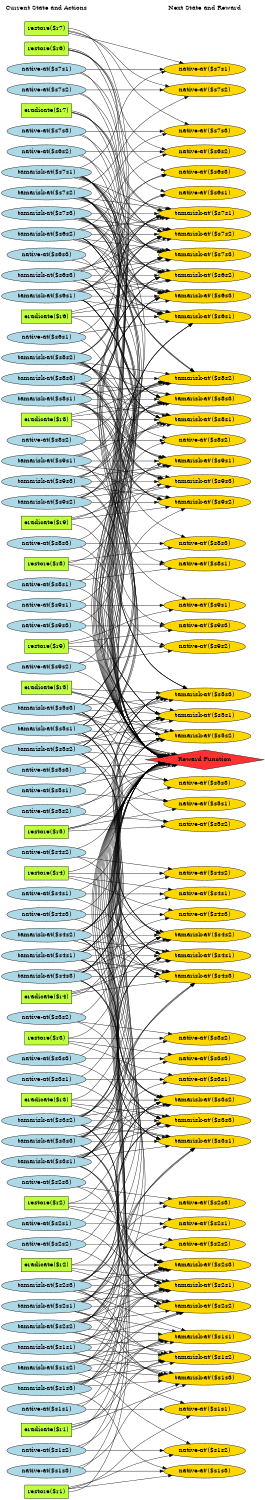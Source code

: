digraph G {
	graph [bb="0,0,700.42,3962",
		fontname=Helvetica,
		fontsize=16,
		rankdir=LR,
		ranksep=2.00,
		ratio=auto,
		size="7.5,10"
	];
	node [fontsize=16,
		label="\N"
	];
	{
		graph [rank=same];
		"native-at($s7s1)"	[color=black,
			fillcolor=lightblue,
			height=0.51069,
			pos="120.21,3672",
			shape=ellipse,
			style=filled,
			width=2.9266];
		"restore($r4)"	[color=black,
			fillcolor=olivedrab1,
			height=0.5,
			pos="120.21,2471",
			shape=box,
			style=filled,
			width=1.6111];
		"tamarisk-at($s6s2)"	[color=black,
			fillcolor=lightblue,
			height=0.51069,
			pos="120.21,3509",
			shape=ellipse,
			style=filled,
			width=3.3391];
		"tamarisk-at($s9s1)"	[color=black,
			fillcolor=lightblue,
			height=0.51069,
			pos="120.21,1708",
			shape=ellipse,
			style=filled,
			width=3.3391];
		"tamarisk-at($s3s3)"	[color=black,
			fillcolor=lightblue,
			height=0.51069,
			pos="120.21,1109",
			shape=ellipse,
			style=filled,
			width=3.3391];
		"eradicate($r4)"	[color=black,
			fillcolor=olivedrab1,
			height=0.5,
			pos="120.21,2308",
			shape=box,
			style=filled,
			width=1.875];
		"native-at($s1s2)"	[color=black,
			fillcolor=lightblue,
			height=0.51069,
			pos="120.21,127",
			shape=ellipse,
			style=filled,
			width=2.9266];
		"native-at($s4s1)"	[color=black,
			fillcolor=lightblue,
			height=0.51069,
			pos="120.21,2199",
			shape=ellipse,
			style=filled,
			width=2.9266];
		"native-at($s6s3)"	[color=black,
			fillcolor=lightblue,
			height=0.51069,
			pos="120.21,3179",
			shape=ellipse,
			style=filled,
			width=2.9266];
		"restore($r5)"	[color=black,
			fillcolor=olivedrab1,
			height=0.5,
			pos="120.21,2689",
			shape=box,
			style=filled,
			width=1.6111];
		"tamarisk-at($s9s2)"	[color=black,
			fillcolor=lightblue,
			height=0.51069,
			pos="120.21,1653",
			shape=ellipse,
			style=filled,
			width=3.3391];
		"tamarisk-at($s6s3)"	[color=black,
			fillcolor=lightblue,
			height=0.51069,
			pos="120.21,3454",
			shape=ellipse,
			style=filled,
			width=3.3391];
		"tamarisk-at($s1s1)"	[color=black,
			fillcolor=lightblue,
			height=0.51069,
			pos="120.21,400",
			shape=ellipse,
			style=filled,
			width=3.3391];
		"tamarisk-at($s4s1)"	[color=black,
			fillcolor=lightblue,
			height=0.51069,
			pos="120.21,2254",
			shape=ellipse,
			style=filled,
			width=3.3391];
		"eradicate($r5)"	[color=black,
			fillcolor=olivedrab1,
			height=0.5,
			pos="120.21,2852",
			shape=box,
			style=filled,
			width=1.875];
		"native-at($s1s3)"	[color=black,
			fillcolor=lightblue,
			height=0.51069,
			pos="120.21,72",
			shape=ellipse,
			style=filled,
			width=2.9266];
		"native-at($s4s2)"	[color=black,
			fillcolor=lightblue,
			height=0.51069,
			pos="120.21,2362",
			shape=ellipse,
			style=filled,
			width=2.9266];
		"native-at($s9s3)"	[color=black,
			fillcolor=lightblue,
			height=0.51069,
			pos="120.21,1380",
			shape=ellipse,
			style=filled,
			width=2.9266];
		"native-at($s9s1)"	[color=black,
			fillcolor=lightblue,
			height=0.51069,
			pos="120.21,1490",
			shape=ellipse,
			style=filled,
			width=2.9266];
		"native-at($s6s2)"	[color=black,
			fillcolor=lightblue,
			height=0.51069,
			pos="120.21,3564",
			shape=ellipse,
			style=filled,
			width=2.9266];
		"restore($r6)"	[color=black,
			fillcolor=olivedrab1,
			height=0.5,
			pos="120.21,3836",
			shape=box,
			style=filled,
			width=1.6111];
		"tamarisk-at($s5s3)"	[color=black,
			fillcolor=lightblue,
			height=0.51069,
			pos="120.21,3016",
			shape=ellipse,
			style=filled,
			width=3.3391];
		"tamarisk-at($s8s2)"	[color=black,
			fillcolor=lightblue,
			height=0.51069,
			pos="120.21,2091",
			shape=ellipse,
			style=filled,
			width=3.3391];
		"Current State and Actions"	[color=black,
			fillcolor=white,
			height=0.5,
			pos="120.21,3944",
			shape=plaintext,
			style=bold,
			width=3.2361];
		"tamarisk-at($s3s1)"	[color=black,
			fillcolor=lightblue,
			height=0.51069,
			pos="120.21,999",
			shape=ellipse,
			style=filled,
			width=3.3391];
		"native-at($s3s2)"	[color=black,
			fillcolor=lightblue,
			height=0.51069,
			pos="120.21,1272",
			shape=ellipse,
			style=filled,
			width=2.9266];
		"eradicate($r2)"	[color=black,
			fillcolor=olivedrab1,
			height=0.5,
			pos="120.21,619",
			shape=box,
			style=filled,
			width=1.875];
		"native-at($s9s2)"	[color=black,
			fillcolor=lightblue,
			height=0.51069,
			pos="120.21,1435",
			shape=ellipse,
			style=filled,
			width=2.9266];
		"native-at($s6s1)"	[color=black,
			fillcolor=lightblue,
			height=0.51069,
			pos="120.21,3124",
			shape=ellipse,
			style=filled,
			width=2.9266];
		"restore($r7)"	[color=black,
			fillcolor=olivedrab1,
			height=0.5,
			pos="120.21,3890",
			shape=box,
			style=filled,
			width=1.6111];
		"tamarisk-at($s8s3)"	[color=black,
			fillcolor=lightblue,
			height=0.51069,
			pos="120.21,2036",
			shape=ellipse,
			style=filled,
			width=3.3391];
		"tamarisk-at($s6s1)"	[color=black,
			fillcolor=lightblue,
			height=0.51069,
			pos="120.21,3399",
			shape=ellipse,
			style=filled,
			width=3.3391];
		"tamarisk-at($s3s2)"	[color=black,
			fillcolor=lightblue,
			height=0.51069,
			pos="120.21,1217",
			shape=ellipse,
			style=filled,
			width=3.3391];
		"native-at($s1s1)"	[color=black,
			fillcolor=lightblue,
			height=0.51069,
			pos="120.21,182",
			shape=ellipse,
			style=filled,
			width=2.9266];
		"native-at($s3s3)"	[color=black,
			fillcolor=lightblue,
			height=0.51069,
			pos="120.21,1054",
			shape=ellipse,
			style=filled,
			width=2.9266];
		"eradicate($r3)"	[color=black,
			fillcolor=olivedrab1,
			height=0.5,
			pos="120.21,1163",
			shape=box,
			style=filled,
			width=1.875];
		"native-at($s8s2)"	[color=black,
			fillcolor=lightblue,
			height=0.51069,
			pos="120.21,1926",
			shape=ellipse,
			style=filled,
			width=2.9266];
		"restore($r8)"	[color=black,
			fillcolor=olivedrab1,
			height=0.5,
			pos="120.21,1762",
			shape=box,
			style=filled,
			width=1.6111];
		"eradicate($r9)"	[color=black,
			fillcolor=olivedrab1,
			height=0.5,
			pos="120.21,1544",
			shape=box,
			style=filled,
			width=1.875];
		"tamarisk-at($s7s3)"	[color=black,
			fillcolor=lightblue,
			height=0.51069,
			pos="120.21,3289",
			shape=ellipse,
			style=filled,
			width=3.3391];
		"tamarisk-at($s5s1)"	[color=black,
			fillcolor=lightblue,
			height=0.51069,
			pos="120.21,2906",
			shape=ellipse,
			style=filled,
			width=3.3391];
		"tamarisk-at($s2s1)"	[color=black,
			fillcolor=lightblue,
			height=0.51069,
			pos="120.21,565",
			shape=ellipse,
			style=filled,
			width=3.3391];
		"tamarisk-at($s2s2)"	[color=black,
			fillcolor=lightblue,
			height=0.51069,
			pos="120.21,510",
			shape=ellipse,
			style=filled,
			width=3.3391];
		"native-at($s2s3)"	[color=black,
			fillcolor=lightblue,
			height=0.51069,
			pos="120.21,673",
			shape=ellipse,
			style=filled,
			width=2.9266];
		"native-at($s5s2)"	[color=black,
			fillcolor=lightblue,
			height=0.51069,
			pos="120.21,2743",
			shape=ellipse,
			style=filled,
			width=2.9266];
		"native-at($s8s3)"	[color=black,
			fillcolor=lightblue,
			height=0.51069,
			pos="120.21,1871",
			shape=ellipse,
			style=filled,
			width=2.9266];
		"native-at($s8s1)"	[color=black,
			fillcolor=lightblue,
			height=0.51069,
			pos="120.21,1816",
			shape=ellipse,
			style=filled,
			width=2.9266];
		"restore($r9)"	[color=black,
			fillcolor=olivedrab1,
			height=0.5,
			pos="120.21,1326",
			shape=box,
			style=filled,
			width=1.6111];
		"tamarisk-at($s8s1)"	[color=black,
			fillcolor=lightblue,
			height=0.51069,
			pos="120.21,1981",
			shape=ellipse,
			style=filled,
			width=3.3391];
		"tamarisk-at($s5s2)"	[color=black,
			fillcolor=lightblue,
			height=0.51069,
			pos="120.21,2961",
			shape=ellipse,
			style=filled,
			width=3.3391];
		"tamarisk-at($s2s3)"	[color=black,
			fillcolor=lightblue,
			height=0.51069,
			pos="120.21,455",
			shape=ellipse,
			style=filled,
			width=3.3391];
		"native-at($s3s1)"	[color=black,
			fillcolor=lightblue,
			height=0.51069,
			pos="120.21,891",
			shape=ellipse,
			style=filled,
			width=2.9266];
		"native-at($s5s3)"	[color=black,
			fillcolor=lightblue,
			height=0.51069,
			pos="120.21,2798",
			shape=ellipse,
			style=filled,
			width=2.9266];
		"eradicate($r1)"	[color=black,
			fillcolor=olivedrab1,
			height=0.5,
			pos="120.21,236",
			shape=box,
			style=filled,
			width=1.875];
		"native-at($s7s3)"	[color=black,
			fillcolor=lightblue,
			height=0.51069,
			pos="120.21,3727",
			shape=ellipse,
			style=filled,
			width=2.9266];
		"restore($r2)"	[color=black,
			fillcolor=olivedrab1,
			height=0.5,
			pos="120.21,782",
			shape=box,
			style=filled,
			width=1.6111];
		"tamarisk-at($s9s3)"	[color=black,
			fillcolor=lightblue,
			height=0.51069,
			pos="120.21,1598",
			shape=ellipse,
			style=filled,
			width=3.3391];
		"tamarisk-at($s7s1)"	[color=black,
			fillcolor=lightblue,
			height=0.51069,
			pos="120.21,3234",
			shape=ellipse,
			style=filled,
			width=3.3391];
		"tamarisk-at($s4s2)"	[color=black,
			fillcolor=lightblue,
			height=0.51069,
			pos="120.21,2417",
			shape=ellipse,
			style=filled,
			width=3.3391];
		"tamarisk-at($s1s2)"	[color=black,
			fillcolor=lightblue,
			height=0.51069,
			pos="120.21,345",
			shape=ellipse,
			style=filled,
			width=3.3391];
		"tamarisk-at($s1s3)"	[color=black,
			fillcolor=lightblue,
			height=0.51069,
			pos="120.21,290",
			shape=ellipse,
			style=filled,
			width=3.3391];
		"eradicate($r6)"	[color=black,
			fillcolor=olivedrab1,
			height=0.5,
			pos="120.21,3070",
			shape=box,
			style=filled,
			width=1.875];
		"native-at($s2s1)"	[color=black,
			fillcolor=lightblue,
			height=0.51069,
			pos="120.21,836",
			shape=ellipse,
			style=filled,
			width=2.9266];
		"native-at($s4s3)"	[color=black,
			fillcolor=lightblue,
			height=0.51069,
			pos="120.21,2580",
			shape=ellipse,
			style=filled,
			width=2.9266];
		"restore($r1)"	[color=black,
			fillcolor=olivedrab1,
			height=0.5,
			pos="120.21,18",
			shape=box,
			style=filled,
			width=1.6111];
		"restore($r3)"	[color=black,
			fillcolor=olivedrab1,
			height=0.5,
			pos="120.21,945",
			shape=box,
			style=filled,
			width=1.6111];
		"native-at($s7s2)"	[color=black,
			fillcolor=lightblue,
			height=0.51069,
			pos="120.21,3782",
			shape=ellipse,
			style=filled,
			width=2.9266];
		"eradicate($r8)"	[color=black,
			fillcolor=olivedrab1,
			height=0.5,
			pos="120.21,2145",
			shape=box,
			style=filled,
			width=1.875];
		"tamarisk-at($s7s2)"	[color=black,
			fillcolor=lightblue,
			height=0.51069,
			pos="120.21,3344",
			shape=ellipse,
			style=filled,
			width=3.3391];
		"tamarisk-at($s4s3)"	[color=black,
			fillcolor=lightblue,
			height=0.51069,
			pos="120.21,2525",
			shape=ellipse,
			style=filled,
			width=3.3391];
		"native-at($s2s2)"	[color=black,
			fillcolor=lightblue,
			height=0.51069,
			pos="120.21,728",
			shape=ellipse,
			style=filled,
			width=2.9266];
		"eradicate($r7)"	[color=black,
			fillcolor=olivedrab1,
			height=0.5,
			pos="120.21,3618",
			shape=box,
			style=filled,
			width=1.875];
		"native-at($s5s1)"	[color=black,
			fillcolor=lightblue,
			height=0.51069,
			pos="120.21,2635",
			shape=ellipse,
			style=filled,
			width=2.9266];
	}
	{
		graph [rank=same];
		"native-at'($s4s2)"	[color=black,
			fillcolor=gold1,
			height=0.51069,
			pos="542.42,2417",
			shape=ellipse,
			style=filled,
			width=3.0248];
		"native-at'($s7s1)"	[color=black,
			fillcolor=gold1,
			height=0.51069,
			pos="542.42,3672",
			shape=ellipse,
			style=filled,
			width=3.0248];
		"Next State and Reward"	[color=black,
			fillcolor=white,
			height=0.5,
			pos="542.42,3944",
			shape=plaintext,
			style=bold,
			width=2.9167];
		"tamarisk-at'($s8s1)"	[color=black,
			fillcolor=gold1,
			height=0.51069,
			pos="542.42,2016",
			shape=ellipse,
			style=filled,
			width=3.4373];
		"native-at'($s9s3)"	[color=black,
			fillcolor=gold1,
			height=0.51069,
			pos="542.42,1380",
			shape=ellipse,
			style=filled,
			width=3.0248];
		"native-at'($s1s3)"	[color=black,
			fillcolor=gold1,
			height=0.51069,
			pos="542.42,72",
			shape=ellipse,
			style=filled,
			width=3.0248];
		"tamarisk-at'($s2s3)"	[color=black,
			fillcolor=gold1,
			height=0.51069,
			pos="542.42,508",
			shape=ellipse,
			style=filled,
			width=3.4373];
		"tamarisk-at'($s5s2)"	[color=black,
			fillcolor=gold1,
			height=0.51069,
			pos="542.42,2907",
			shape=ellipse,
			style=filled,
			width=3.4373];
		"native-at'($s4s3)"	[color=black,
			fillcolor=gold1,
			height=0.51069,
			pos="542.42,2527",
			shape=ellipse,
			style=filled,
			width=3.0248];
		"native-at'($s7s2)"	[color=black,
			fillcolor=gold1,
			height=0.51069,
			pos="542.42,3782",
			shape=ellipse,
			style=filled,
			width=3.0248];
		"tamarisk-at'($s3s1)"	[color=black,
			fillcolor=gold1,
			height=0.51069,
			pos="542.42,1054",
			shape=ellipse,
			style=filled,
			width=3.4373];
		"tamarisk-at'($s8s2)"	[color=black,
			fillcolor=gold1,
			height=0.51069,
			pos="542.42,2126",
			shape=ellipse,
			style=filled,
			width=3.4373];
		"tamarisk-at'($s5s3)"	[color=black,
			fillcolor=gold1,
			height=0.51069,
			pos="542.42,2962",
			shape=ellipse,
			style=filled,
			width=3.4373];
		"native-at'($s2s1)"	[color=black,
			fillcolor=gold1,
			height=0.51069,
			pos="542.42,783",
			shape=ellipse,
			style=filled,
			width=3.0248];
		"native-at'($s3s3)"	[color=black,
			fillcolor=gold1,
			height=0.51069,
			pos="542.42,999",
			shape=ellipse,
			style=filled,
			width=3.0248];
		"native-at'($s6s2)"	[color=black,
			fillcolor=gold1,
			height=0.51069,
			pos="542.42,3564",
			shape=ellipse,
			style=filled,
			width=3.0248];
		"tamarisk-at'($s8s3)"	[color=black,
			fillcolor=gold1,
			height=0.51069,
			pos="542.42,2071",
			shape=ellipse,
			style=filled,
			width=3.4373];
		"native-at'($s9s1)"	[color=black,
			fillcolor=gold1,
			height=0.51069,
			pos="542.42,1490",
			shape=ellipse,
			style=filled,
			width=3.0248];
		"tamarisk-at'($s3s2)"	[color=black,
			fillcolor=gold1,
			height=0.51069,
			pos="542.42,1164",
			shape=ellipse,
			style=filled,
			width=3.4373];
		"native-at'($s1s1)"	[color=black,
			fillcolor=gold1,
			height=0.51069,
			pos="542.42,182",
			shape=ellipse,
			style=filled,
			width=3.0248];
		"tamarisk-at'($s6s1)"	[color=black,
			fillcolor=gold1,
			height=0.51069,
			pos="542.42,3124",
			shape=ellipse,
			style=filled,
			width=3.4373];
		"native-at'($s6s3)"	[color=black,
			fillcolor=gold1,
			height=0.51069,
			pos="542.42,3509",
			shape=ellipse,
			style=filled,
			width=3.0248];
		"tamarisk-at'($s1s1)"	[color=black,
			fillcolor=gold1,
			height=0.51069,
			pos="542.42,427",
			shape=ellipse,
			style=filled,
			width=3.4373];
		"tamarisk-at'($s9s1)"	[color=black,
			fillcolor=gold1,
			height=0.51069,
			pos="542.42,1717",
			shape=ellipse,
			style=filled,
			width=3.4373];
		"native-at'($s9s2)"	[color=black,
			fillcolor=gold1,
			height=0.51069,
			pos="542.42,1435",
			shape=ellipse,
			style=filled,
			width=3.0248];
		"tamarisk-at'($s6s2)"	[color=black,
			fillcolor=gold1,
			height=0.51069,
			pos="542.42,3234",
			shape=ellipse,
			style=filled,
			width=3.4373];
		"native-at'($s4s1)"	[color=black,
			fillcolor=gold1,
			height=0.51069,
			pos="542.42,2252",
			shape=ellipse,
			style=filled,
			width=3.0248];
		"tamarisk-at'($s3s3)"	[color=black,
			fillcolor=gold1,
			height=0.51069,
			pos="542.42,1109",
			shape=ellipse,
			style=filled,
			width=3.4373];
		"native-at'($s1s2)"	[color=black,
			fillcolor=gold1,
			height=0.51069,
			pos="542.42,127",
			shape=ellipse,
			style=filled,
			width=3.0248];
		"native-at'($s5s3)"	[color=black,
			fillcolor=gold1,
			height=0.51069,
			pos="542.42,2797",
			shape=ellipse,
			style=filled,
			width=3.0248];
		"tamarisk-at'($s1s2)"	[color=black,
			fillcolor=gold1,
			height=0.51069,
			pos="542.42,372",
			shape=ellipse,
			style=filled,
			width=3.4373];
		"Reward Function"	[color=black,
			fillcolor=firebrick1,
			height=0.72222,
			pos="542.42,1954",
			shape=diamond,
			style=filled,
			width=4.3889];
		"tamarisk-at'($s6s3)"	[color=black,
			fillcolor=gold1,
			height=0.51069,
			pos="542.42,3179",
			shape=ellipse,
			style=filled,
			width=3.4373];
		"tamarisk-at'($s9s2)"	[color=black,
			fillcolor=gold1,
			height=0.51069,
			pos="542.42,1662",
			shape=ellipse,
			style=filled,
			width=3.4373];
		"native-at'($s8s2)"	[color=black,
			fillcolor=gold1,
			height=0.51069,
			pos="542.42,1892",
			shape=ellipse,
			style=filled,
			width=3.0248];
		"tamarisk-at'($s4s1)"	[color=black,
			fillcolor=gold1,
			height=0.51069,
			pos="542.42,2307",
			shape=ellipse,
			style=filled,
			width=3.4373];
		"native-at'($s3s1)"	[color=black,
			fillcolor=gold1,
			height=0.51069,
			pos="542.42,944",
			shape=ellipse,
			style=filled,
			width=3.0248];
		"native-at'($s6s1)"	[color=black,
			fillcolor=gold1,
			height=0.51069,
			pos="542.42,3454",
			shape=ellipse,
			style=filled,
			width=3.0248];
		"tamarisk-at'($s1s3)"	[color=black,
			fillcolor=gold1,
			height=0.51069,
			pos="542.42,317",
			shape=ellipse,
			style=filled,
			width=3.4373];
		"native-at'($s8s3)"	[color=black,
			fillcolor=gold1,
			height=0.51069,
			pos="542.42,1837",
			shape=ellipse,
			style=filled,
			width=3.0248];
		"tamarisk-at'($s9s3)"	[color=black,
			fillcolor=gold1,
			height=0.51069,
			pos="542.42,1607",
			shape=ellipse,
			style=filled,
			width=3.4373];
		"native-at'($s3s2)"	[color=black,
			fillcolor=gold1,
			height=0.51069,
			pos="542.42,1219",
			shape=ellipse,
			style=filled,
			width=3.0248];
		"tamarisk-at'($s4s2)"	[color=black,
			fillcolor=gold1,
			height=0.51069,
			pos="542.42,2362",
			shape=ellipse,
			style=filled,
			width=3.4373];
		"tamarisk-at'($s7s1)"	[color=black,
			fillcolor=gold1,
			height=0.51069,
			pos="542.42,3289",
			shape=ellipse,
			style=filled,
			width=3.4373];
		"native-at'($s5s1)"	[color=black,
			fillcolor=gold1,
			height=0.51069,
			pos="542.42,2687",
			shape=ellipse,
			style=filled,
			width=3.0248];
		"native-at'($s7s3)"	[color=black,
			fillcolor=gold1,
			height=0.51069,
			pos="542.42,3727",
			shape=ellipse,
			style=filled,
			width=3.0248];
		"tamarisk-at'($s2s1)"	[color=black,
			fillcolor=gold1,
			height=0.51069,
			pos="542.42,618",
			shape=ellipse,
			style=filled,
			width=3.4373];
		"tamarisk-at'($s7s2)"	[color=black,
			fillcolor=gold1,
			height=0.51069,
			pos="542.42,3399",
			shape=ellipse,
			style=filled,
			width=3.4373];
		"tamarisk-at'($s4s3)"	[color=black,
			fillcolor=gold1,
			height=0.51069,
			pos="542.42,2472",
			shape=ellipse,
			style=filled,
			width=3.4373];
		"native-at'($s2s2)"	[color=black,
			fillcolor=gold1,
			height=0.51069,
			pos="542.42,728",
			shape=ellipse,
			style=filled,
			width=3.0248];
		"native-at'($s5s2)"	[color=black,
			fillcolor=gold1,
			height=0.51069,
			pos="542.42,2742",
			shape=ellipse,
			style=filled,
			width=3.0248];
		"tamarisk-at'($s2s2)"	[color=black,
			fillcolor=gold1,
			height=0.51069,
			pos="542.42,563",
			shape=ellipse,
			style=filled,
			width=3.4373];
		"tamarisk-at'($s7s3)"	[color=black,
			fillcolor=gold1,
			height=0.51069,
			pos="542.42,3344",
			shape=ellipse,
			style=filled,
			width=3.4373];
		"tamarisk-at'($s5s1)"	[color=black,
			fillcolor=gold1,
			height=0.51069,
			pos="542.42,2852",
			shape=ellipse,
			style=filled,
			width=3.4373];
		"native-at'($s8s1)"	[color=black,
			fillcolor=gold1,
			height=0.51069,
			pos="542.42,1782",
			shape=ellipse,
			style=filled,
			width=3.0248];
		"native-at'($s2s3)"	[color=black,
			fillcolor=gold1,
			height=0.51069,
			pos="542.42,673",
			shape=ellipse,
			style=filled,
			width=3.0248];
	}
	"native-at($s7s1)" -> "native-at'($s7s1)"	[color=black,
		pos="e,433.52,3672 225.62,3672 285.6,3672 361.12,3672 423.27,3672",
		style=solid];
	"native-at($s7s1)" -> "Reward Function"	[pos="e,427.63,1961.3 214.13,3663.6 224.11,3659.2 233.23,3653.2 240.42,3645 483.26,3366.7 141.1,2266.9 384.42,1989 393.67,1978.4 405.34,\
1970.7 418.13,1965"];
	"native-at($s7s1)" -> "tamarisk-at'($s7s1)"	[color=black,
		pos="e,426.78,3295.8 209.32,3662.1 220.58,3658 231.33,3652.5 240.42,3645 363.21,3543.7 259.31,3415.5 384.42,3317 394.2,3309.3 405.39,\
3303.4 417.2,3299",
		style=solid];
	"restore($r4)" -> "native-at'($s4s2)"	[color=black,
		pos="e,455.27,2428.1 178.32,2463.7 246.82,2454.9 362.71,2440 445.13,2429.4",
		style=solid];
	"restore($r4)" -> "native-at'($s4s3)"	[color=black,
		pos="e,456.43,2515.7 178.32,2478.6 247.14,2487.8 363.81,2503.3 446.3,2514.3",
		style=solid];
	"restore($r4)" -> "native-at'($s4s1)"	[color=black,
		pos="e,442.01,2259.3 178.22,2465.5 198.89,2461.7 221.72,2455.1 240.42,2444 323.79,2394.4 299.92,2327.6 384.42,2280 399.03,2271.8 415.53,\
2265.9 432.19,2261.6",
		style=solid];
	"restore($r4)" -> "Reward Function"	[pos="e,434.01,1962.3 178.36,2469.8 200.14,2466.6 223.7,2459.4 240.42,2444 396.55,2300.4 228.04,2132.3 384.42,1989 395.82,1978.6 409.63,\
1971 424.28,1965.5"];
	"tamarisk-at($s6s2)" -> "tamarisk-at'($s5s2)"	[color=black,
		pos="e,424.15,2912.5 214.93,3497.7 224.34,3493.5 233.1,3488.1 240.42,3481 420.27,3306 199.89,3105.1 384.42,2935 393.24,2926.9 403.58,\
2920.7 414.67,2916",
		style=solid];
	"tamarisk-at($s6s2)" -> "tamarisk-at'($s5s3)"	[color=black,
		pos="e,512.93,2979.9 213.34,3497.3 223.21,3493.3 232.51,3487.9 240.42,3481 377.29,3360.6 280.05,3246.4 384.42,3097 416.96,3050.4 469.19,\
3009.9 504.37,2985.7",
		style=solid];
	"tamarisk-at($s6s2)" -> "native-at'($s6s2)"	[color=black,
		pos="e,455.68,3552.8 212.13,3520.9 281.02,3529.9 375.45,3542.3 445.53,3551.4",
		style=solid];
	"tamarisk-at($s6s2)" -> "tamarisk-at'($s6s1)"	[color=black,
		pos="e,426.77,3130.7 212.38,3497.1 222.53,3493.1 232.17,3487.9 240.42,3481 363.06,3378.9 259.05,3250.8 384.42,3152 394.2,3144.3 405.39,\
3138.4 417.19,3134",
		style=solid];
	"tamarisk-at($s6s2)" -> "tamarisk-at'($s6s2)"	[color=black,
		pos="e,430.64,3242 209.17,3496.5 220.26,3492.6 231.01,3487.6 240.42,3481 335.9,3414.3 287.16,3326.1 384.42,3262 395.47,3254.7 407.87,\
3249.2 420.73,3245",
		style=solid];
	"tamarisk-at($s6s2)" -> "Reward Function"	[pos="e,428.13,1961.2 217.55,3498.1 226.18,3493.9 234.05,3488.3 240.42,3481 459.59,3230.2 163.82,2238.6 384.42,1989 393.79,1978.4 405.61,\
1970.6 418.54,1965"];
	"tamarisk-at($s6s2)" -> "tamarisk-at'($s6s3)"	[color=black,
		pos="e,428.2,3186.3 211.01,3496.9 221.57,3492.9 231.68,3487.8 240.42,3481 349.2,3396.8 273.39,3288.2 384.42,3207 394.64,3199.5 406.23,\
3193.8 418.36,3189.5",
		style=solid];
	"tamarisk-at($s6s2)" -> "tamarisk-at'($s7s1)"	[color=black,
		pos="e,434.58,3298 205.86,3496 217.94,3492.3 229.84,3487.3 240.42,3481 323.59,3431.1 299.92,3364.6 384.42,3317 396.86,3310 410.66,3304.7 \
424.78,3300.6",
		style=solid];
	"tamarisk-at($s6s2)" -> "tamarisk-at'($s7s2)"	[color=black,
		pos="e,453.18,3411.8 191.26,3494.1 207.51,3490.2 224.65,3485.8 240.42,3481 305.82,3461.1 318.5,3445.1 384.42,3427 403.26,3421.8 423.65,\
3417.4 443.29,3413.7",
		style=solid];
	"tamarisk-at($s6s2)" -> "tamarisk-at'($s7s3)"	[color=black,
		pos="e,440.92,3354.7 200.69,3495.2 214.28,3491.5 228.01,3486.8 240.42,3481 313.06,3446.9 310.87,3404.2 384.42,3372 399.02,3365.6 414.99,\
3360.7 430.98,3356.9",
		style=solid];
	"tamarisk-at($s6s2)" -> "tamarisk-at'($s5s1)"	[color=black,
		pos="e,423.53,2857.4 215.39,3497.7 224.66,3493.6 233.26,3488.1 240.42,3481 435.07,3287.2 184.58,3068.4 384.42,2880 393.07,2871.8 403.24,\
2865.6 414.18,2860.9",
		style=solid];
	"tamarisk-at($s9s1)" -> "tamarisk-at'($s8s1)"	[color=black,
		pos="e,427.68,2008.9 212,1720 222.16,1723.8 231.9,1728.7 240.42,1735 344.59,1812.4 278.25,1914.4 384.42,1989 394.59,1996.2 406.04,2001.6 \
418,2005.8",
		style=solid];
	"tamarisk-at($s9s1)" -> "tamarisk-at'($s8s2)"	[color=black,
		pos="e,426.06,2119.5 214.39,1719.5 223.84,1723.4 232.76,1728.4 240.42,1735 372.27,1847.9 249.98,1988.2 384.42,2098 393.98,2105.8 404.97,\
2111.7 416.6,2116.2",
		style=solid];
	"tamarisk-at($s9s1)" -> "tamarisk-at'($s8s3)"	[color=black,
		pos="e,427.39,2064.1 213.4,1719.7 223.14,1723.6 232.4,1728.5 240.42,1735 358.1,1829.8 264.58,1951 384.42,2043 394.38,2050.7 405.74,2056.5 \
417.69,2060.9",
		style=solid];
	"tamarisk-at($s9s1)" -> "native-at'($s9s1)"	[color=black,
		pos="e,508.76,1507.6 199.23,1694.1 213.25,1690.4 227.5,1685.7 240.42,1680 311.6,1648.3 318.56,1621.6 384.42,1580 422.73,1555.8 467.71,\
1530.3 499.69,1512.6",
		style=solid];
	"tamarisk-at($s9s1)" -> "tamarisk-at'($s9s1)"	[color=black,
		pos="e,419.75,1714.4 239.38,1710.5 292.4,1711.7 355.14,1713 409.67,1714.2",
		style=solid];
	"tamarisk-at($s9s1)" -> "Reward Function"	[pos="e,446.39,1943.7 208.97,1720.5 220.04,1724.2 230.83,1728.9 240.42,1735 328.14,1790.6 296.6,1863.6 384.42,1919 400.13,1928.9 418.28,\
1936 436.54,1941.2"];
	"tamarisk-at($s9s1)" -> "tamarisk-at'($s9s2)"	[color=black,
		pos="e,442.18,1672.9 218.4,1697.4 282.27,1690.4 365.95,1681.2 432.13,1674",
		style=solid];
	"tamarisk-at($s9s1)" -> "tamarisk-at'($s9s3)"	[color=black,
		pos="e,455.86,1620.2 189.19,1692.9 205.99,1689 223.91,1684.5 240.42,1680 305.1,1662.3 319.28,1650.9 384.42,1635 404.18,1630.2 425.53,\
1625.8 445.93,1622",
		style=solid];
	"tamarisk-at($s3s3)" -> "tamarisk-at'($s2s3)"	[color=black,
		pos="e,424.15,513.46 214.93,1097.7 224.34,1093.5 233.1,1088.1 240.42,1081 420,906.31 200.16,705.76 384.42,536 393.25,527.87 403.59,521.68 \
414.68,517.03",
		style=solid];
	"tamarisk-at($s3s3)" -> "tamarisk-at'($s3s1)"	[color=black,
		pos="e,448.85,1066.1 212.13,1097.1 278.83,1088.4 369.48,1076.5 438.79,1067.4",
		style=solid];
	"tamarisk-at($s3s3)" -> "native-at'($s3s3)"	[color=black,
		pos="e,458.89,1010.8 191.26,1094.1 207.51,1090.2 224.65,1085.8 240.42,1081 305.82,1061.1 318.5,1045.1 384.42,1027 405.05,1021.3 427.53,\
1016.6 448.86,1012.6",
		style=solid];
	"tamarisk-at($s3s3)" -> "tamarisk-at'($s3s2)"	[color=black,
		pos="e,448.85,1151.9 212.13,1120.9 278.83,1129.6 369.48,1141.5 438.79,1150.6",
		style=solid];
	"tamarisk-at($s3s3)" -> "tamarisk-at'($s3s3)"	[color=black,
		pos="e,418.54,1109 240.5,1109 292.81,1109 354.43,1109 408.24,1109",
		style=solid];
	"tamarisk-at($s3s3)" -> "Reward Function"	[pos="e,430.27,1946.3 217.47,1119.9 226.01,1123.9 233.88,1129.2 240.42,1136 485.45,1391.3 138.95,1664.2 384.42,1919 394.57,1929.5 407.14,\
1937.2 420.73,1942.8"];
	"tamarisk-at($s3s3)" -> "tamarisk-at'($s4s1)"	[color=black,
		pos="e,422.05,2302.6 218.44,1119.8 226.68,1123.9 234.21,1129.2 240.42,1136 584.41,1515.2 31.746,1907.8 384.42,2279 392.45,2287.5 402.1,\
2293.9 412.61,2298.7",
		style=solid];
	"tamarisk-at($s3s3)" -> "tamarisk-at'($s4s2)"	[color=black,
		pos="e,421.99,2357.7 218.48,1119.8 226.71,1123.8 234.23,1129.1 240.42,1136 599.58,1534.2 16.144,1944.2 384.42,2334 392.43,2342.5 402.06,\
2348.9 412.56,2353.8",
		style=solid];
	"tamarisk-at($s3s3)" -> "tamarisk-at'($s2s1)"	[color=black,
		pos="e,425.13,623.98 213.91,1097.5 223.62,1093.4 232.73,1088 240.42,1081 390.68,943.54 230.48,779.33 384.42,646 393.57,638.07 404.18,\
632.03 415.49,627.47",
		style=solid];
	"tamarisk-at($s3s3)" -> "tamarisk-at'($s4s3)"	[color=black,
		pos="e,421.89,2467.7 218.55,1119.7 226.77,1123.8 234.27,1129.1 240.42,1136 629.93,1572.3 -15.083,2016.9 384.42,2444 392.39,2452.5 401.99,\
2459 412.47,2463.9",
		style=solid];
	"tamarisk-at($s3s3)" -> "tamarisk-at'($s2s2)"	[color=black,
		pos="e,424.41,568.75 214.74,1097.5 224.18,1093.4 233,1088 240.42,1081 405.28,924.98 215.38,742.49 384.42,591 393.36,582.99 403.77,576.89 \
414.91,572.28",
		style=solid];
	"eradicate($r4)" -> "Reward Function"	[pos="e,438.78,1963.1 187.97,2303.5 206.45,2299.6 225.5,2292.8 240.42,2281 354.04,2191.4 270.64,2078.4 384.42,1989 397.42,1978.8 412.8,\
1971.4 428.78,1966.1"];
	"eradicate($r4)" -> "tamarisk-at'($s4s1)"	[color=black,
		pos="e,418.44,2307.3 187.79,2307.8 246.8,2307.7 334.76,2307.5 408.18,2307.3",
		style=solid];
	"eradicate($r4)" -> "tamarisk-at'($s4s2)"	[color=black,
		pos="e,448.19,2350 187.79,2316.6 255.01,2325.2 359.77,2338.7 437.84,2348.7",
		style=solid];
	"eradicate($r4)" -> "tamarisk-at'($s4s3)"	[color=black,
		pos="e,440.92,2461.3 187.83,2317.9 205.43,2321.9 224.06,2327.4 240.42,2335 313.2,2368.8 310.87,2411.8 384.42,2444 399.02,2450.4 414.99,\
2455.3 430.98,2459.1",
		style=solid];
	"native-at($s1s2)" -> "native-at'($s1s2)"	[color=black,
		pos="e,433.52,127 225.62,127 285.6,127 361.12,127 423.27,127",
		style=solid];
	"native-at($s1s2)" -> "tamarisk-at'($s1s2)"	[color=black,
		pos="e,432.41,363.44 203.46,138.42 216.46,142.4 229.27,147.77 240.42,155 329.03,212.45 294.28,288.97 384.42,344 396.11,351.14 409.15,\
356.57 422.58,360.67",
		style=solid];
	"native-at($s1s2)" -> "Reward Function"	[pos="e,427.57,1946.8 213.34,135.79 223.65,140.26 233.07,146.46 240.42,155 497.02,453.07 126.13,1622.4 384.42,1919 393.64,1929.6 405.3,\
1937.4 418.08,1943"];
	"native-at($s4s1)" -> "native-at'($s4s1)"	[color=black,
		pos="e,454.6,2241 205.99,2209.7 275.03,2218.4 372.51,2230.7 444.6,2239.8",
		style=solid];
	"native-at($s4s1)" -> "Reward Function"	[pos="e,446.41,1964.3 204.29,2187.9 216.98,2184.1 229.47,2178.9 240.42,2172 327.91,2116.7 296.82,2044.1 384.42,1989 400.14,1979.1 418.3,\
1972 436.56,1966.9"];
	"native-at($s4s1)" -> "tamarisk-at'($s4s1)"	[color=black,
		pos="e,453.64,2294.1 187.77,2213.2 205.02,2217.3 223.5,2222 240.42,2227 305.65,2246.4 318.68,2261.4 384.42,2279 403.41,2284.1 423.94,\
2288.5 443.7,2292.2",
		style=solid];
	"native-at($s6s3)" -> "native-at'($s6s3)"	[color=black,
		pos="e,437.16,3504.1 206.72,3189.6 218.82,3193.7 230.5,3199.3 240.42,3207 349.2,3291.2 273.39,3399.8 384.42,3481 397.18,3490.3 412.07,\
3496.9 427.5,3501.5",
		style=solid];
	"native-at($s6s3)" -> "Reward Function"	[pos="e,428.83,1961.3 212.71,3170 223.19,3165.6 232.82,3159.5 240.42,3151 588.11,2763.8 34.531,2374.2 384.42,1989 394.01,1978.4 406.03,\
1970.7 419.12,1965.1"];
	"native-at($s6s3)" -> "tamarisk-at'($s6s3)"	[color=black,
		pos="e,418.51,3179 225.62,3179 280.88,3179 349.33,3179 408.36,3179",
		style=solid];
	"restore($r5)" -> "native-at'($s5s3)"	[color=black,
		pos="e,458.92,2785.1 178.29,2700.3 198.11,2704.7 220.37,2710.1 240.42,2716 305.81,2735.4 318.59,2751.2 384.42,2769 405.06,2774.6 427.55,\
2779.4 448.88,2783.3",
		style=solid];
	"restore($r5)" -> "Reward Function"	[pos="e,430.98,1961.9 178.21,2688.7 200.35,2685.7 224.23,2678.4 240.42,2662 455.41,2444.4 169.05,2206.2 384.42,1989 394.8,1978.5 407.58,\
1970.9 421.33,1965.4"];
	"restore($r5)" -> "native-at'($s5s1)"	[color=black,
		pos="e,433.37,2687.5 178.32,2688.7 240.94,2688.4 343.17,2687.9 423.22,2687.6",
		style=solid];
	"restore($r5)" -> "native-at'($s5s2)"	[color=black,
		pos="e,454.48,2731 178.32,2696.2 246.6,2704.8 361.98,2719.4 444.35,2729.8",
		style=solid];
	"tamarisk-at($s9s2)" -> "tamarisk-at'($s8s1)"	[color=black,
		pos="e,426.21,2009.5 211.92,1665 222.21,1668.9 232,1674.2 240.42,1681 357.72,1776.3 264.29,1897.3 384.42,1989 394.04,1996.3 404.95,2002 \
416.44,2006.2",
		style=solid];
	"tamarisk-at($s9s2)" -> "tamarisk-at'($s8s2)"	[color=black,
		pos="e,425.25,2119.9 213.82,1664.6 223.55,1668.7 232.69,1674 240.42,1681 385.94,1812.4 235.39,1970.6 384.42,2098 393.62,2105.9 404.27,\
2111.9 415.59,2116.4",
		style=solid];
	"tamarisk-at($s9s2)" -> "tamarisk-at'($s8s3)"	[color=black,
		pos="e,426.07,2064.5 212.91,1664.7 222.91,1668.8 232.37,1674.1 240.42,1681 371.56,1794.1 250.25,1933.5 384.42,2043 393.98,2050.8 404.97,\
2056.7 416.61,2061.2",
		style=solid];
	"tamarisk-at($s9s2)" -> "tamarisk-at'($s9s1)"	[color=black,
		pos="e,455.32,1703.9 205.99,1665.9 275.25,1676.5 373.15,1691.4 445.32,1702.4",
		style=solid];
	"tamarisk-at($s9s2)" -> "native-at'($s9s2)"	[color=black,
		pos="e,442.47,1442.3 205.82,1640 217.91,1636.2 229.82,1631.3 240.42,1625 323.17,1575.7 300.36,1510.1 384.42,1463 399.16,1454.7 415.79,\
1448.8 432.58,1444.6",
		style=solid];
	"tamarisk-at($s9s2)" -> "Reward Function"	[pos="e,442.05,1944.5 209.71,1665.3 220.66,1669.2 231.22,1674.3 240.42,1681 340.41,1753.7 284.01,1846.9 384.42,1919 398.54,1929.1 415.08,\
1936.4 432.03,1941.6"];
	"tamarisk-at($s9s2)" -> "tamarisk-at'($s9s2)"	[color=black,
		pos="e,419.75,1659.4 239.38,1655.5 292.4,1656.7 355.14,1658 409.67,1659.2",
		style=solid];
	"tamarisk-at($s9s2)" -> "tamarisk-at'($s9s3)"	[color=black,
		pos="e,442.18,1617.9 218.4,1642.4 282.27,1635.4 365.95,1626.2 432.13,1619",
		style=solid];
	"tamarisk-at($s6s3)" -> "tamarisk-at'($s5s2)"	[color=black,
		pos="e,424.41,2912.7 214.74,3442.5 224.18,3438.4 233.01,3433 240.42,3426 405.55,3269.6 215.11,3086.8 384.42,2935 393.35,2927 403.77,2920.9 \
414.9,2916.3",
		style=solid];
	"tamarisk-at($s6s3)" -> "tamarisk-at'($s5s3)"	[color=black,
		pos="e,513.67,2980 212.38,3442.1 222.53,3438.1 232.17,3432.9 240.42,3426 363.06,3323.9 289.53,3225.4 384.42,3097 418.3,3051.2 470.44,\
3010.3 505.22,2985.9",
		style=solid];
	"tamarisk-at($s6s3)" -> "tamarisk-at'($s6s1)"	[color=black,
		pos="e,428.2,3131.3 211.01,3441.9 221.57,3437.9 231.68,3432.8 240.42,3426 349.2,3341.8 273.39,3233.2 384.42,3152 394.64,3144.5 406.23,\
3138.8 418.36,3134.5",
		style=solid];
	"tamarisk-at($s6s3)" -> "native-at'($s6s3)"	[color=black,
		pos="e,455.68,3497.8 212.13,3465.9 281.02,3474.9 375.45,3487.3 445.53,3496.4",
		style=solid];
	"tamarisk-at($s6s3)" -> "tamarisk-at'($s6s2)"	[color=black,
		pos="e,434.58,3243 205.86,3441 217.94,3437.3 229.84,3432.3 240.42,3426 323.59,3376.1 299.92,3309.6 384.42,3262 396.86,3255 410.66,3249.7 \
424.78,3245.6",
		style=solid];
	"tamarisk-at($s6s3)" -> "Reward Function"	[pos="e,428.17,1961.2 217.52,3443.1 226.16,3438.8 234.04,3433.3 240.42,3426 663.65,2943.4 -41.546,2469.2 384.42,1989 393.81,1978.4 405.64,\
1970.6 418.58,1965"];
	"tamarisk-at($s6s3)" -> "tamarisk-at'($s6s3)"	[color=black,
		pos="e,430.64,3187 209.17,3441.5 220.26,3437.6 231.01,3432.6 240.42,3426 335.9,3359.3 287.16,3271.1 384.42,3207 395.47,3199.7 407.87,\
3194.2 420.73,3190",
		style=solid];
	"tamarisk-at($s6s3)" -> "tamarisk-at'($s7s1)"	[color=black,
		pos="e,440.92,3299.7 200.69,3440.2 214.28,3436.5 228.01,3431.8 240.42,3426 313.06,3391.9 310.87,3349.2 384.42,3317 399.02,3310.6 414.99,\
3305.7 430.98,3301.9",
		style=solid];
	"tamarisk-at($s6s3)" -> "tamarisk-at'($s7s2)"	[color=black,
		pos="e,448.85,3411.1 212.13,3442.1 278.83,3433.4 369.48,3421.5 438.79,3412.4",
		style=solid];
	"tamarisk-at($s6s3)" -> "tamarisk-at'($s7s3)"	[color=black,
		pos="e,453.18,3356.8 191.26,3439.1 207.51,3435.2 224.65,3430.8 240.42,3426 305.82,3406.1 318.5,3390.1 384.42,3372 403.26,3366.8 423.65,\
3362.4 443.29,3358.7",
		style=solid];
	"tamarisk-at($s6s3)" -> "tamarisk-at'($s5s1)"	[color=black,
		pos="e,424.15,2857.5 214.93,3442.7 224.34,3438.5 233.1,3433.1 240.42,3426 420.27,3251 199.89,3050.1 384.42,2880 393.24,2871.9 403.58,\
2865.7 414.67,2861",
		style=solid];
	"tamarisk-at($s1s1)" -> "tamarisk-at'($s2s3)"	[color=black,
		pos="e,482.72,491.86 187.81,415.28 204.97,419.32 223.4,423.74 240.42,428 320.41,448.02 411.92,472.58 472.84,489.16",
		style=solid];
	"tamarisk-at($s1s1)" -> "native-at'($s1s1)"	[color=black,
		pos="e,515.49,199.94 198.08,385.92 212.42,382.18 227.08,377.59 240.42,372 295.78,348.8 440.47,251.39 507.02,205.76",
		style=solid];
	"tamarisk-at($s1s1)" -> "tamarisk-at'($s1s1)"	[color=black,
		pos="e,428.32,419.73 231.34,407.08 288.69,410.76 359,415.28 418.17,419.08",
		style=solid];
	"tamarisk-at($s1s1)" -> "tamarisk-at'($s1s2)"	[color=black,
		pos="e,429.14,379.48 230.79,392.7 288.49,388.85 359.42,384.13 418.93,380.16",
		style=solid];
	"tamarisk-at($s1s1)" -> "Reward Function"	[pos="e,428.13,1946.8 217.55,410.89 226.18,415.14 234.05,420.72 240.42,428 459.46,678.65 163.96,1669.6 384.42,1919 393.79,1929.6 405.61,\
1937.4 418.54,1943"];
	"tamarisk-at($s1s1)" -> "tamarisk-at'($s1s3)"	[color=black,
		pos="e,461.06,330.86 190.09,385.03 243.13,373.64 318.3,357.8 384.42,345 405.98,340.82 429.27,336.55 451.13,332.63",
		style=solid];
	"tamarisk-at($s1s1)" -> "tamarisk-at'($s2s1)"	[color=black,
		pos="e,434.63,608.88 205.82,413.01 217.91,416.8 229.82,421.69 240.42,428 323.17,477.32 300.36,542.95 384.42,590 396.88,596.98 410.7,602.28 \
424.82,606.3",
		style=solid];
	"tamarisk-at($s1s1)" -> "tamarisk-at'($s2s2)"	[color=black,
		pos="e,441.39,552.31 200.34,413.78 214.03,417.51 227.88,422.18 240.42,428 312.73,461.59 311.22,503.38 384.42,535 399.15,541.36 415.26,\
546.28 431.37,550.08",
		style=solid];
	"tamarisk-at($s4s1)" -> "tamarisk-at'($s5s2)"	[color=black,
		pos="e,423.54,2901.6 216.81,2265.1 225.53,2269.1 233.62,2274.3 240.42,2281 435.03,2473 185.42,2691.6 384.42,2879 393.08,2887.2 403.25,\
2893.4 414.19,2898",
		style=solid];
	"tamarisk-at($s4s1)" -> "tamarisk-at'($s3s1)"	[color=black,
		pos="e,422.05,1058.4 217.05,2243.1 225.84,2238.8 233.88,2233.3 240.42,2226 583.17,1845 31.462,1453.5 384.42,1082 392.45,1073.5 402.1,\
1067.1 412.61,1062.3",
		style=solid];
	"tamarisk-at($s4s1)" -> "tamarisk-at'($s5s3)"	[color=black,
		pos="e,423.36,2956.8 216.94,2265 225.63,2269 233.68,2274.2 240.42,2281 449.97,2491.7 170.05,2728.2 384.42,2934 393,2942.2 403.12,2948.5 \
414.03,2953.2",
		style=solid];
	"tamarisk-at($s4s1)" -> "tamarisk-at'($s3s2)"	[color=black,
		pos="e,422.18,1168.5 216.95,2243 225.76,2238.8 233.83,2233.2 240.42,2226 553.02,1883.1 62.637,1526.3 384.42,1192 392.51,1183.6 402.19,\
1177.2 412.73,1172.4",
		style=solid];
	"tamarisk-at($s4s1)" -> "native-at'($s4s1)"	[color=black,
		pos="e,433.32,2252.5 240.5,2253.4 297.72,2253.2 366.08,2252.8 423.17,2252.6",
		style=solid];
	"tamarisk-at($s4s1)" -> "tamarisk-at'($s3s3)"	[color=black,
		pos="e,422.11,1113.5 217,2243 225.8,2238.8 233.85,2233.2 240.42,2226 568.09,1864.1 47.055,1489.9 384.42,1137 392.48,1128.6 402.15,1122.1 \
412.67,1117.3",
		style=solid];
	"tamarisk-at($s4s1)" -> "Reward Function"	[pos="e,442.06,1963.6 209.69,2241.7 220.65,2237.8 231.21,2232.7 240.42,2226 340.17,2153.6 284.25,2060.8 384.42,1989 398.55,1978.9 415.1,\
1971.6 432.05,1966.4"];
	"tamarisk-at($s4s1)" -> "tamarisk-at'($s4s1)"	[color=black,
		pos="e,447.6,2295.2 213.42,2265.6 279.63,2274 368.92,2285.2 437.62,2293.9",
		style=solid];
	"tamarisk-at($s4s1)" -> "tamarisk-at'($s4s2)"	[color=black,
		pos="e,453.61,2349.2 193.15,2268.7 208.83,2272.4 225.26,2276.5 240.42,2281 305.81,2300.4 318.59,2316.2 384.42,2334 403.39,2339.1 423.92,\
2343.6 443.68,2347.3",
		style=solid];
	"tamarisk-at($s4s1)" -> "tamarisk-at'($s4s3)"	[color=black,
		pos="e,434.6,2462.9 207.39,2266.7 218.94,2270.3 230.28,2275 240.42,2281 323.58,2330.3 300.14,2396.7 384.42,2444 396.87,2451 410.68,2456.3 \
424.8,2460.3",
		style=solid];
	"tamarisk-at($s4s1)" -> "tamarisk-at'($s5s1)"	[color=black,
		pos="e,424.16,2846.5 216.36,2265.2 225.22,2269.1 233.47,2274.3 240.42,2281 420.15,2454.3 200.72,2654.9 384.42,2824 393.25,2832.1 403.59,\
2838.3 414.68,2843",
		style=solid];
	"eradicate($r5)" -> "tamarisk-at'($s5s2)"	[color=black,
		pos="e,448.97,2894.9 187.79,2860.7 255.23,2869.5 360.46,2883.3 438.61,2893.5",
		style=solid];
	"eradicate($r5)" -> "tamarisk-at'($s5s3)"	[color=black,
		pos="e,453.15,2949.3 187.85,2865.3 205.1,2869.3 223.56,2873.9 240.42,2879 305.99,2898.8 318.4,2915.7 384.42,2934 403.25,2939.2 423.63,\
2943.7 443.27,2947.4",
		style=solid];
	"eradicate($r5)" -> "Reward Function"	[pos="e,430.15,1961.6 187.82,2850.6 207.17,2846.9 226.76,2839.4 240.42,2825 499.97,2551.5 124.4,2262 384.42,1989 394.51,1978.4 407.05,\
1970.7 420.61,1965.1"];
	"eradicate($r5)" -> "tamarisk-at'($s5s1)"	[color=black,
		pos="e,418.44,2852 187.79,2852 246.8,2852 334.76,2852 408.18,2852",
		style=solid];
	"native-at($s1s3)" -> "native-at'($s1s3)"	[color=black,
		pos="e,433.52,72 225.62,72 285.6,72 361.12,72 423.27,72",
		style=solid];
	"native-at($s1s3)" -> "Reward Function"	[pos="e,427.54,1946.8 213.36,80.772 223.67,85.243 233.08,91.452 240.42,100 504.59,407.63 118.5,1612.9 384.42,1919 393.63,1929.6 405.28,\
1937.4 418.05,1943.1"];
	"native-at($s1s3)" -> "tamarisk-at'($s1s3)"	[color=black,
		pos="e,514.49,299.02 196.59,84.676 211.5,88.568 226.76,93.58 240.42,100 313.06,134.14 319.33,162.02 384.42,209 425.61,238.74 473.87,271.66 \
505.91,293.24",
		style=solid];
	"native-at($s4s2)" -> "native-at'($s4s2)"	[color=black,
		pos="e,455.63,2405.8 204.98,2373 274.38,2382 373.04,2395 445.58,2404.5",
		style=solid];
	"native-at($s4s2)" -> "Reward Function"	[pos="e,436.93,1962.7 209.46,2352.2 220.7,2348.1 231.41,2342.6 240.42,2335 367.86,2227.8 256.79,2096 384.42,1989 396.82,1978.6 411.66,\
1971.1 427.19,1965.8"];
	"native-at($s4s2)" -> "tamarisk-at'($s4s2)"	[color=black,
		pos="e,418.51,2362 225.62,2362 280.88,2362 349.33,2362 408.36,2362",
		style=solid];
	"native-at($s9s3)" -> "native-at'($s9s3)"	[color=black,
		pos="e,433.52,1380 225.62,1380 285.6,1380 361.12,1380 423.27,1380",
		style=solid];
	"native-at($s9s3)" -> "Reward Function"	[pos="e,432.87,1945.8 210.35,1389.6 221.46,1393.9 231.89,1399.8 240.42,1408 410.89,1571.1 213.02,1756.8 384.42,1919 395.48,1929.5 408.96,\
1937.1 423.32,1942.5"];
	"native-at($s9s3)" -> "tamarisk-at'($s9s3)"	[color=black,
		pos="e,507.6,1589.2 196.59,1392.7 211.5,1396.6 226.76,1401.6 240.42,1408 313.06,1442.1 317.46,1472.7 384.42,1517 421.86,1541.8 466.42,\
1566.9 498.49,1584.3",
		style=solid];
	"native-at($s9s1)" -> "native-at'($s9s1)"	[color=black,
		pos="e,433.52,1490 225.62,1490 285.6,1490 361.12,1490 423.27,1490",
		style=solid];
	"native-at($s9s1)" -> "tamarisk-at'($s9s1)"	[color=black,
		pos="e,433.58,1708.1 203.8,1501.3 216.61,1505.1 229.28,1510.2 240.42,1517 325.5,1569 298.15,1639 384.42,1689 396.46,1696 409.84,1701.3 \
423.55,1705.3",
		style=solid];
	"native-at($s9s1)" -> "Reward Function"	[pos="e,435.21,1945.5 210.42,1499.6 221.38,1503.7 231.76,1509.3 240.42,1517 382.5,1642.8 242.12,1793.4 384.42,1919 396.18,1929.4 410.35,\
1936.9 425.29,1942.3"];
	"native-at($s6s2)" -> "native-at'($s6s2)"	[color=black,
		pos="e,433.52,3564 225.62,3564 285.6,3564 361.12,3564 423.27,3564",
		style=solid];
	"native-at($s6s2)" -> "tamarisk-at'($s6s2)"	[color=black,
		pos="e,428.2,3241.3 206.72,3553.4 218.82,3549.3 230.5,3543.7 240.42,3536 349.2,3451.8 273.39,3343.2 384.42,3262 394.64,3254.5 406.23,\
3248.8 418.36,3244.5",
		style=solid];
	"native-at($s6s2)" -> "Reward Function"	[pos="e,427.69,1961.3 212.95,3555.3 223.39,3550.8 232.95,3544.6 240.42,3536 467.16,3275.6 156.2,2248.1 384.42,1989 393.7,1978.5 405.4,\
1970.7 418.2,1965.1"];
	"restore($r6)" -> "native-at'($s6s2)"	[color=black,
		pos="e,498.57,3580.9 178.22,3830.5 198.89,3826.7 221.72,3820.1 240.42,3809 323.79,3759.4 307.98,3704.7 384.42,3645 416.42,3620 457.33,\
3599.2 489.36,3584.9",
		style=solid];
	"restore($r6)" -> "native-at'($s6s3)"	[color=black,
		pos="e,437.19,3514 178.24,3833 199.49,3829.5 222.72,3822.5 240.42,3809 349.03,3725.9 273.91,3617.6 384.42,3537 397.2,3527.7 412.1,3521.1 \
427.53,3516.6",
		style=solid];
	"restore($r6)" -> "Reward Function"	[pos="e,427.54,1961.2 178.4,3836.9 200.98,3834.1 225.14,3826.6 240.42,3809 505.95,3502.3 118.36,2295.3 384.42,1989 393.63,1978.4 405.28,\
1970.6 418.05,1964.9"];
	"restore($r6)" -> "native-at'($s6s1)"	[color=black,
		pos="e,436.12,3458.2 178.45,3833.7 199.86,3830.3 223.14,3823.2 240.42,3809 362.96,3708 259.57,3580.1 384.42,3482 396.65,3472.4 411.07,\
3465.6 426.14,3461",
		style=solid];
	"tamarisk-at($s5s3)" -> "tamarisk-at'($s5s2)"	[color=black,
		pos="e,453.61,2919.8 190.93,3001.1 207.26,2997.2 224.53,2992.8 240.42,2988 305.73,2968.4 318.59,2952.8 384.42,2935 403.39,2929.9 423.92,\
2925.4 443.68,2921.7",
		style=solid];
	"tamarisk-at($s5s3)" -> "tamarisk-at'($s5s3)"	[color=black,
		pos="e,448.1,2974 212.91,3004.2 279.31,2995.7 369.14,2984.1 438.08,2975.3",
		style=solid];
	"tamarisk-at($s5s3)" -> "tamarisk-at'($s6s1)"	[color=black,
		pos="e,483.89,3107.8 189.72,3031 206.34,3034.8 224.04,3038.9 240.42,3043 321.03,3063 413.15,3088.1 474.02,3105",
		style=solid];
	"tamarisk-at($s5s3)" -> "tamarisk-at'($s6s2)"	[color=black,
		pos="e,434.6,3224.9 207.39,3028.7 218.94,3032.3 230.28,3037 240.42,3043 323.58,3092.3 300.14,3158.7 384.42,3206 396.87,3213 410.68,3218.3 \
424.8,3222.3",
		style=solid];
	"tamarisk-at($s5s3)" -> "native-at'($s5s3)"	[color=black,
		pos="e,442.45,2804.3 205.84,3003 217.93,2999.2 229.83,2994.3 240.42,2988 323.38,2938.4 300.14,2872.3 384.42,2825 399.15,2816.7 415.78,\
2810.8 432.56,2806.6",
		style=solid];
	"tamarisk-at($s5s3)" -> "Reward Function"	[pos="e,429.05,1961.5 216.92,3004.9 225.73,3000.7 233.81,2995.2 240.42,2988 543.43,2657.2 79.526,2318.1 384.42,1989 394.11,1978.5 406.2,\
1970.8 419.32,1965.3"];
	"tamarisk-at($s5s3)" -> "tamarisk-at'($s6s3)"	[color=black,
		pos="e,441.36,3168.4 202.25,3029.5 215.33,3033 228.47,3037.5 240.42,3043 313.03,3076.6 311.05,3119.1 384.42,3151 399.14,3157.4 415.24,\
3162.3 431.35,3166.1",
		style=solid];
	"tamarisk-at($s5s3)" -> "tamarisk-at'($s4s1)"	[color=black,
		pos="e,423.36,2312.2 215.81,3004.7 224.94,3000.6 233.4,2995.1 240.42,2988 449.13,2776.4 170.05,2540.8 384.42,2335 393,2326.8 403.12,2320.5 \
414.03,2315.8",
		style=solid];
	"tamarisk-at($s5s3)" -> "tamarisk-at'($s4s2)"	[color=black,
		pos="e,423.54,2367.4 215.38,3004.7 224.65,3000.6 233.26,2995.1 240.42,2988 434.26,2795.2 185.42,2577.4 384.42,2390 393.08,2381.8 403.25,\
2375.6 414.19,2371",
		style=solid];
	"tamarisk-at($s5s3)" -> "tamarisk-at'($s4s3)"	[color=black,
		pos="e,424.42,2477.8 214.73,3004.5 224.18,3000.4 233,2995 240.42,2988 404.75,2832.7 215.93,2650.8 384.42,2500 393.36,2492 403.78,2485.9 \
414.92,2481.3",
		style=solid];
	"tamarisk-at($s5s3)" -> "tamarisk-at'($s5s1)"	[color=black,
		pos="e,441.36,2862.6 200.36,3002.3 214.05,2998.5 227.9,2993.8 240.42,2988 312.89,2954.1 311.05,2911.9 384.42,2880 399.14,2873.6 415.24,\
2868.7 431.35,2864.9",
		style=solid];
	"tamarisk-at($s8s2)" -> "tamarisk-at'($s8s1)"	[color=black,
		pos="e,462.35,2030.1 199.24,2077.1 251.61,2067.7 322.15,2055.1 384.42,2044 406.4,2040.1 430.11,2035.8 452.28,2031.9",
		style=solid];
	"tamarisk-at($s8s2)" -> "tamarisk-at'($s8s2)"	[color=black,
		pos="e,434.15,2117.1 226.16,2099.7 286.26,2104.7 361.83,2111 423.91,2116.2",
		style=solid];
	"tamarisk-at($s8s2)" -> "tamarisk-at'($s8s3)"	[color=black,
		pos="e,424.46,2076.6 235.2,2085.6 290.57,2082.9 357.29,2079.8 414.3,2077",
		style=solid];
	"tamarisk-at($s8s2)" -> "tamarisk-at'($s9s1)"	[color=black,
		pos="e,440.14,1727.5 211.92,2079 222.21,2075.1 232,2069.8 240.42,2063 357.72,1967.7 267.44,1850.7 384.42,1755 397.75,1744.1 413.73,1736.2 \
430.32,1730.6",
		style=solid];
	"tamarisk-at($s8s2)" -> "Reward Function"	[pos="e,464.04,1967.2 195.17,2076.6 210.34,2072.8 226.05,2068.3 240.42,2063 307.94,2038.1 316.75,2013.5 384.42,1989 406.49,1981 431,1974.5 \
453.96,1969.4"];
	"tamarisk-at($s8s2)" -> "tamarisk-at'($s9s2)"	[color=black,
		pos="e,425.97,1668.4 213.28,2079.2 223.16,2075.2 232.48,2069.9 240.42,2063 374.42,1946.3 247.3,1803 384.42,1690 393.94,1682.1 404.91,\
1676.2 416.53,1671.7",
		style=solid];
	"tamarisk-at($s8s2)" -> "native-at'($s8s2)"	[color=black,
		pos="e,442.51,1899.5 204.24,2077.8 216.8,2074 229.27,2069.2 240.42,2063 319.49,2019 304.05,1960.6 384.42,1919 399.3,1911.3 415.94,1905.7 \
432.66,1901.7",
		style=solid];
	"tamarisk-at($s8s2)" -> "tamarisk-at'($s9s3)"	[color=black,
		pos="e,425.17,1613 213.88,2079.4 223.59,2075.4 232.71,2070 240.42,2063 388.83,1927.9 232.39,1766 384.42,1635 393.59,1627.1 404.22,1621.1 \
415.53,1616.5",
		style=solid];
	"tamarisk-at($s8s2)" -> "tamarisk-at'($s7s1)"	[color=black,
		pos="e,422.05,3284.6 218.44,2101.8 226.68,2105.9 234.21,2111.2 240.42,2118 584.41,2497.2 31.746,2889.8 384.42,3261 392.45,3269.5 402.1,\
3275.9 412.61,3280.7",
		style=solid];
	"tamarisk-at($s8s2)" -> "tamarisk-at'($s7s2)"	[color=black,
		pos="e,421.94,3394.7 218.52,2101.7 226.74,2105.8 234.25,2111.1 240.42,2118 614.75,2535.2 0.53401,2962.5 384.42,3371 392.41,3379.5 402.03,\
3386 412.52,3390.8",
		style=solid];
	"tamarisk-at($s8s2)" -> "tamarisk-at'($s7s3)"	[color=black,
		pos="e,421.99,3339.7 218.48,2101.8 226.71,2105.8 234.23,2111.1 240.42,2118 599.58,2516.2 16.144,2926.2 384.42,3316 392.43,3324.5 402.06,\
3330.9 412.56,3335.8",
		style=solid];
	"Current State and Actions" -> "Next State and Reward"	[color=black,
		pos="e,437.2,3944 236.87,3944 296.12,3944 368.03,3944 427.09,3944",
		style=invis];
	"tamarisk-at($s3s1)" -> "tamarisk-at'($s2s3)"	[color=black,
		pos="e,425.12,513.97 215.37,987.68 224.53,983.75 233.11,978.63 240.42,972 391.49,834.81 230.21,669.66 384.42,536 393.57,528.07 404.18,\
522.03 415.48,517.47",
		style=solid];
	"tamarisk-at($s3s1)" -> "tamarisk-at'($s3s1)"	[color=black,
		pos="e,448.85,1041.9 212.13,1010.9 278.83,1019.6 369.48,1031.5 438.79,1040.6",
		style=solid];
	"tamarisk-at($s3s1)" -> "tamarisk-at'($s3s2)"	[color=black,
		pos="e,440.92,1153.3 200.69,1012.8 214.28,1016.5 228.01,1021.2 240.42,1027 313.06,1061.1 310.87,1103.8 384.42,1136 399.02,1142.4 414.99,\
1147.3 430.98,1151.1",
		style=solid];
	"tamarisk-at($s3s1)" -> "tamarisk-at'($s3s3)"	[color=black,
		pos="e,453.18,1096.2 191.26,1013.9 207.51,1017.8 224.65,1022.2 240.42,1027 305.82,1046.9 318.5,1062.9 384.42,1081 403.26,1086.2 423.65,\
1090.6 443.29,1094.3",
		style=solid];
	"tamarisk-at($s3s1)" -> "Reward Function"	[pos="e,429.63,1946.4 216.51,1010 225.45,1014.2 233.68,1019.8 240.42,1027 514.17,1320.8 109,1626.8 384.42,1919 394.38,1929.6 406.77,1937.3 \
420.19,1942.9"];
	"tamarisk-at($s3s1)" -> "tamarisk-at'($s4s1)"	[color=black,
		pos="e,421.94,2302.7 217.41,1010 226.07,1014.2 233.99,1019.8 240.42,1027 612.81,1445.4 0.8179,1870.9 384.42,2279 392.41,2287.5 402.03,\
2294 412.52,2298.8",
		style=solid];
	"tamarisk-at($s3s1)" -> "native-at'($s3s1)"	[color=black,
		pos="e,455.68,955.22 212.13,987.1 281.02,978.08 375.45,965.72 445.53,956.55",
		style=solid];
	"tamarisk-at($s3s1)" -> "tamarisk-at'($s4s2)"	[color=black,
		pos="e,421.89,2357.7 217.45,1010 226.1,1014.2 234,1019.8 240.42,1027 627.92,1464.5 -14.799,1907.2 384.42,2334 392.39,2342.5 401.99,2349 \
412.47,2353.9",
		style=solid];
	"tamarisk-at($s3s1)" -> "tamarisk-at'($s2s1)"	[color=black,
		pos="e,426.8,624.79 213.84,987.31 223.45,983.47 232.55,978.47 240.42,972 362.7,871.32 259.84,743.82 384.42,646 394.21,638.31 405.41,632.46 \
417.22,628.03",
		style=solid];
	"tamarisk-at($s3s1)" -> "tamarisk-at'($s4s3)"	[color=black,
		pos="e,421.81,2467.8 217.51,1009.9 226.15,1014.2 234.03,1019.7 240.42,1027 449.28,1264.8 169.18,2211.9 384.42,2444 392.35,2452.6 401.93,\
2459.1 412.4,2463.9",
		style=solid];
	"tamarisk-at($s3s1)" -> "tamarisk-at'($s2s2)"	[color=black,
		pos="e,425.91,569.3 214.79,987.49 224.11,983.6 232.89,978.55 240.42,972 376.98,853.17 245.14,706.64 384.42,591 393.91,583.11 404.86,577.13 \
416.47,572.61",
		style=solid];
	"native-at($s3s2)" -> "tamarisk-at'($s3s2)"	[color=black,
		pos="e,453.64,1176.9 187.77,1257.8 205.02,1253.7 223.5,1249 240.42,1244 305.65,1224.6 318.68,1209.6 384.42,1192 403.41,1186.9 423.94,\
1182.5 443.7,1178.8",
		style=solid];
	"native-at($s3s2)" -> "Reward Function"	[pos="e,431.57,1946.1 212.16,1281 222.66,1285.3 232.44,1291.1 240.42,1299 441,1498.5 183.5,1719.9 384.42,1919 394.97,1929.5 407.92,1937.1 \
421.82,1942.6"];
	"native-at($s3s2)" -> "native-at'($s3s2)"	[color=black,
		pos="e,454.6,1230 205.99,1261.3 275.03,1252.6 372.51,1240.3 444.6,1231.2",
		style=solid];
	"eradicate($r2)" -> "tamarisk-at'($s2s3)"	[color=black,
		pos="e,452.72,520.72 187.87,605.73 205.12,601.8 223.57,597.15 240.42,592 306.08,571.92 318.3,554.56 384.42,536 403.03,530.77 423.17,526.32 \
442.62,522.6",
		style=solid];
	"eradicate($r2)" -> "Reward Function"	[pos="e,428.31,1946.6 188.02,619.9 207.5,623.55 227.11,631.14 240.42,646 620.27,1070.2 3.8425,1495.5 384.42,1919 393.88,1929.5 405.75,\
1937.3 418.71,1942.9"];
	"eradicate($r2)" -> "tamarisk-at'($s2s1)"	[color=black,
		pos="e,418.44,618.29 187.79,618.84 246.8,618.7 334.76,618.49 408.18,618.32",
		style=solid];
	"eradicate($r2)" -> "tamarisk-at'($s2s2)"	[color=black,
		pos="e,449.75,575.22 187.79,610.13 255.45,601.11 361.15,587.02 439.38,576.6",
		style=solid];
	"native-at($s9s2)" -> "native-at'($s9s2)"	[color=black,
		pos="e,433.52,1435 225.62,1435 285.6,1435 361.12,1435 423.27,1435",
		style=solid];
	"native-at($s9s2)" -> "Reward Function"	[pos="e,434,1945.7 209.82,1444.7 221.07,1449 231.69,1454.9 240.42,1463 396.24,1607.5 227.77,1775.4 384.42,1919 395.81,1929.5 409.62,1937 \
424.27,1942.5"];
	"native-at($s9s2)" -> "tamarisk-at'($s9s2)"	[color=black,
		pos="e,434.02,1653.1 202.23,1446.6 215.58,1450.6 228.82,1455.9 240.42,1463 325.08,1515 298.37,1584.3 384.42,1634 396.69,1641.1 410.33,\
1646.5 424.3,1650.5",
		style=solid];
	"native-at($s6s1)" -> "tamarisk-at'($s6s1)"	[color=black,
		pos="e,418.51,3124 225.62,3124 280.88,3124 349.33,3124 408.36,3124",
		style=solid];
	"native-at($s6s1)" -> "Reward Function"	[pos="e,428.89,1961.4 213.51,3115.4 223.66,3111.1 232.99,3105.2 240.42,3097 574.76,2729.8 49.447,2355.6 384.42,1989 394.04,1978.5 406.08,\
1970.7 419.18,1965.1"];
	"native-at($s6s1)" -> "native-at'($s6s1)"	[color=black,
		pos="e,437.16,3449.1 206.72,3134.6 218.82,3138.7 230.5,3144.3 240.42,3152 349.2,3236.2 273.39,3344.8 384.42,3426 397.18,3435.3 412.07,\
3441.9 427.5,3446.5",
		style=solid];
	"restore($r7)" -> "native-at'($s7s1)"	[color=black,
		pos="e,442.45,3679.3 178.51,3884.4 199.09,3880.6 221.8,3874 240.42,3863 323.58,3813.7 300.14,3747.3 384.42,3700 399.15,3691.7 415.78,\
3685.8 432.56,3681.6",
		style=solid];
	"restore($r7)" -> "native-at'($s7s2)"	[color=black,
		pos="e,485.56,3797.8 178.32,3877.6 198.03,3873.1 220.23,3868 240.42,3863 321.77,3842.8 414.86,3817.4 475.71,3800.5",
		style=solid];
	"restore($r7)" -> "Reward Function"	[pos="e,427.51,1961.2 178.41,3890.9 201,3888.1 225.16,3880.7 240.42,3863 513.42,3546.9 110.88,2304.6 384.42,1989 393.61,1978.4 405.26,\
1970.6 418.03,1964.9"];
	"restore($r7)" -> "native-at'($s7s3)"	[color=black,
		pos="e,447.99,3736.3 178.3,3882.1 198.53,3878 221.06,3872 240.42,3863 313.03,3829.4 311.05,3786.9 384.42,3755 401.21,3747.7 419.79,3742.3 \
438.13,3738.3",
		style=solid];
	"tamarisk-at($s8s3)" -> "tamarisk-at'($s8s1)"	[color=black,
		pos="e,424.46,2021.6 235.2,2030.6 290.57,2027.9 357.29,2024.8 414.3,2022",
		style=solid];
	"tamarisk-at($s8s3)" -> "tamarisk-at'($s8s2)"	[color=black,
		pos="e,459.36,2112.3 186.8,2051.4 204.22,2055.5 223.03,2059.9 240.42,2064 304.43,2079.1 320.02,2084.7 384.42,2098 405.36,2102.3 427.97,\
2106.6 449.32,2110.5",
		style=solid];
	"tamarisk-at($s8s3)" -> "tamarisk-at'($s8s3)"	[color=black,
		pos="e,434.15,2062.1 226.16,2044.7 286.26,2049.7 361.83,2056 423.91,2061.2",
		style=solid];
	"tamarisk-at($s8s3)" -> "tamarisk-at'($s9s1)"	[color=black,
		pos="e,442.55,1728 210.49,2023.7 221.19,2019.8 231.48,2014.7 240.42,2008 344.04,1930.5 281.06,1832.8 384.42,1755 398.69,1744.3 415.58,\
1736.5 432.9,1730.9",
		style=solid];
	"tamarisk-at($s8s3)" -> "Reward Function"	[pos="e,469.4,1968.1 195.37,2021.5 269.33,2007.1 382.67,1985 459.31,1970"];
	"tamarisk-at($s8s3)" -> "tamarisk-at'($s9s2)"	[color=black,
		pos="e,427.29,1668.8 212.3,2024 222.46,2020 232.12,2014.8 240.42,2008 360.26,1909.5 261.95,1785.3 384.42,1690 394.33,1682.3 405.66,1676.4 \
417.6,1672",
		style=solid];
	"tamarisk-at($s8s3)" -> "native-at'($s8s3)"	[color=black,
		pos="e,443.75,1845 204.22,2022.8 216.79,2019 229.26,2014.2 240.42,2008 319.3,1964.3 304.38,1906.6 384.42,1865 399.61,1857.1 416.63,1851.4 \
433.71,1847.3",
		style=solid];
	"tamarisk-at($s8s3)" -> "tamarisk-at'($s9s3)"	[color=black,
		pos="e,425.97,1613.4 213.28,2024.2 223.16,2020.2 232.48,2014.9 240.42,2008 374.42,1891.3 247.3,1748 384.42,1635 393.94,1627.1 404.91,\
1621.2 416.53,1616.7",
		style=solid];
	"tamarisk-at($s8s3)" -> "tamarisk-at'($s7s1)"	[color=black,
		pos="e,421.99,3284.7 217.09,2046.9 225.87,2051.1 233.9,2056.7 240.42,2064 597.71,2463.3 16.428,2871.5 384.42,3261 392.43,3269.5 402.06,\
3275.9 412.56,3280.8",
		style=solid];
	"tamarisk-at($s8s3)" -> "tamarisk-at'($s7s2)"	[color=black,
		pos="e,421.89,3394.7 217.45,2047 226.1,2051.2 234,2056.8 240.42,2064 627.92,2501.5 -14.799,2944.2 384.42,3371 392.39,3379.5 401.99,3386 \
412.47,3390.9",
		style=solid];
	"tamarisk-at($s8s3)" -> "tamarisk-at'($s7s3)"	[color=black,
		pos="e,421.94,3339.7 217.41,2047 226.07,2051.2 233.99,2056.8 240.42,2064 612.81,2482.4 0.8179,2907.9 384.42,3316 392.41,3324.5 402.03,\
3331 412.52,3335.8",
		style=solid];
	"tamarisk-at($s6s1)" -> "tamarisk-at'($s5s2)"	[color=black,
		pos="e,425.12,2913 213.91,3387.5 223.62,3383.4 232.73,3378 240.42,3371 390.95,3233.2 230.21,3068.7 384.42,2935 393.57,2927.1 404.18,2921 \
415.48,2916.5",
		style=solid];
	"tamarisk-at($s6s1)" -> "tamarisk-at'($s5s3)"	[color=black,
		pos="e,514.82,2980 211.01,3386.9 221.57,3382.9 231.68,3377.8 240.42,3371 349.2,3286.8 298.75,3204.6 384.42,3097 420.12,3052.1 472.27,\
3010.8 506.52,2986",
		style=solid];
	"tamarisk-at($s6s1)" -> "tamarisk-at'($s6s1)"	[color=black,
		pos="e,430.64,3132 209.17,3386.5 220.26,3382.6 231.01,3377.6 240.42,3371 335.9,3304.3 287.16,3216.1 384.42,3152 395.47,3144.7 407.87,\
3139.2 420.73,3135",
		style=solid];
	"tamarisk-at($s6s1)" -> "tamarisk-at'($s6s2)"	[color=black,
		pos="e,440.92,3244.7 200.69,3385.2 214.28,3381.5 228.01,3376.8 240.42,3371 313.06,3336.9 310.87,3294.2 384.42,3262 399.02,3255.6 414.99,\
3250.7 430.98,3246.9",
		style=solid];
	"tamarisk-at($s6s1)" -> "Reward Function"	[pos="e,428.21,1961.3 217.49,3388.1 226.14,3383.8 234.02,3378.3 240.42,3371 648.53,2907.5 -26.319,2450.2 384.42,1989 393.83,1978.4 405.68,\
1970.7 418.62,1965"];
	"tamarisk-at($s6s1)" -> "tamarisk-at'($s6s3)"	[color=black,
		pos="e,434.58,3188 205.86,3386 217.94,3382.3 229.84,3377.3 240.42,3371 323.59,3321.1 299.92,3254.6 384.42,3207 396.86,3200 410.66,3194.7 \
424.78,3190.6",
		style=solid];
	"tamarisk-at($s6s1)" -> "native-at'($s6s1)"	[color=black,
		pos="e,455.68,3442.8 212.13,3410.9 281.02,3419.9 375.45,3432.3 445.53,3441.4",
		style=solid];
	"tamarisk-at($s6s1)" -> "tamarisk-at'($s7s1)"	[color=black,
		pos="e,453.18,3301.8 191.26,3384.1 207.51,3380.2 224.65,3375.8 240.42,3371 305.82,3351.1 318.5,3335.1 384.42,3317 403.26,3311.8 423.65,\
3307.4 443.29,3303.7",
		style=solid];
	"tamarisk-at($s6s1)" -> "tamarisk-at'($s7s2)"	[color=black,
		pos="e,418.54,3399 240.5,3399 292.81,3399 354.43,3399 408.24,3399",
		style=solid];
	"tamarisk-at($s6s1)" -> "tamarisk-at'($s7s3)"	[color=black,
		pos="e,448.85,3356.1 212.13,3387.1 278.83,3378.4 369.48,3366.5 438.79,3357.4",
		style=solid];
	"tamarisk-at($s6s1)" -> "tamarisk-at'($s5s1)"	[color=black,
		pos="e,424.41,2857.7 214.74,3387.5 224.18,3383.4 233.01,3378 240.42,3371 405.55,3214.6 215.11,3031.8 384.42,2880 393.35,2872 403.77,2865.9 \
414.9,2861.3",
		style=solid];
	"tamarisk-at($s3s2)" -> "tamarisk-at'($s2s3)"	[color=black,
		pos="e,423.35,513.17 216.94,1206 225.64,1202 233.68,1196.8 240.42,1190 450.24,978.91 169.77,742.18 384.42,536 393,527.76 403.12,521.5 \
414.02,516.78",
		style=solid];
	"tamarisk-at($s3s2)" -> "tamarisk-at'($s3s1)"	[color=black,
		pos="e,441.36,1064.6 202.25,1203.5 215.33,1200 228.47,1195.5 240.42,1190 313.03,1156.4 311.05,1113.9 384.42,1082 399.14,1075.6 415.24,\
1070.7 431.35,1066.9",
		style=solid];
	"tamarisk-at($s3s2)" -> "tamarisk-at'($s3s2)"	[color=black,
		pos="e,447.6,1175.8 213.42,1205.4 279.63,1197 368.92,1185.8 437.62,1177.1",
		style=solid];
	"tamarisk-at($s3s2)" -> "tamarisk-at'($s3s3)"	[color=black,
		pos="e,453.61,1121.8 193.15,1202.3 208.83,1198.6 225.26,1194.5 240.42,1190 305.81,1170.6 318.59,1154.8 384.42,1137 403.39,1131.9 423.92,\
1127.4 443.68,1123.7",
		style=solid];
	"tamarisk-at($s3s2)" -> "Reward Function"	[pos="e,430.98,1946.2 215.85,1228.2 224.98,1232.4 233.42,1237.9 240.42,1245 454.81,1463.8 168.78,1701.4 384.42,1919 394.8,1929.5 407.58,\
1937.1 421.33,1942.7"];
	"tamarisk-at($s3s2)" -> "tamarisk-at'($s4s1)"	[color=black,
		pos="e,422.18,2302.5 216.95,1228 225.76,1232.2 233.83,1237.8 240.42,1245 553.02,1587.9 62.637,1944.7 384.42,2279 392.51,2287.4 402.19,\
2293.8 412.73,2298.6",
		style=solid];
	"tamarisk-at($s3s2)" -> "native-at'($s3s2)"	[color=black,
		pos="e,433.32,1218.5 240.5,1217.6 297.72,1217.8 366.08,1218.2 423.17,1218.4",
		style=solid];
	"tamarisk-at($s3s2)" -> "tamarisk-at'($s4s2)"	[color=black,
		pos="e,422.11,2357.5 217,1228 225.8,1232.2 233.85,1237.8 240.42,1245 568.09,1606.9 47.055,1981.1 384.42,2334 392.48,2342.4 402.15,2348.9 \
412.67,2353.7",
		style=solid];
	"tamarisk-at($s3s2)" -> "tamarisk-at'($s2s1)"	[color=black,
		pos="e,424.15,623.47 216.36,1205.9 225.22,1201.9 233.47,1196.7 240.42,1190 420.42,1016.4 200.44,815.43 384.42,646 393.25,637.87 403.59,\
631.69 414.68,627.03",
		style=solid];
	"tamarisk-at($s3s2)" -> "tamarisk-at'($s4s3)"	[color=black,
		pos="e,421.99,2467.7 217.09,1227.9 225.87,1232.1 233.9,1237.7 240.42,1245 598.26,1645 15.86,2053.8 384.42,2444 392.43,2452.5 402.06,2458.9 \
412.56,2463.8",
		style=solid];
	"tamarisk-at($s3s2)" -> "tamarisk-at'($s2s2)"	[color=black,
		pos="e,423.54,568.36 216.81,1205.9 225.53,1201.9 233.62,1196.7 240.42,1190 435.3,997.67 185.14,778.77 384.42,591 393.07,582.84 403.25,\
576.63 414.19,571.95",
		style=solid];
	"native-at($s1s1)" -> "native-at'($s1s1)"	[color=black,
		pos="e,433.52,182 225.62,182 285.6,182 361.12,182 423.27,182",
		style=solid];
	"native-at($s1s1)" -> "tamarisk-at'($s1s1)"	[color=black,
		pos="e,432.39,418.47 204.71,193.02 217.28,196.87 229.63,202.05 240.42,209 329.48,266.4 294.05,343.67 384.42,399 396.1,406.15 409.14,411.59 \
422.56,415.7",
		style=solid];
	"native-at($s1s1)" -> "Reward Function"	[pos="e,427.6,1946.8 214.15,190.38 224.13,194.74 233.24,200.76 240.42,209 490.73,496.69 133.61,1631.7 384.42,1919 393.65,1929.6 405.32,\
1937.4 418.11,1943"];
	"native-at($s3s3)" -> "native-at'($s3s3)"	[color=black,
		pos="e,455.63,1010.2 204.98,1043 274.38,1034 373.04,1021 445.58,1011.5",
		style=solid];
	"native-at($s3s3)" -> "tamarisk-at'($s3s3)"	[color=black,
		pos="e,449.03,1096.9 204.98,1065 272.33,1073.8 367.21,1086.2 439.05,1095.6",
		style=solid];
	"native-at($s3s3)" -> "Reward Function"	[pos="e,430.14,1946.4 212.04,1063.2 222.69,1067.6 232.55,1073.6 240.42,1082 499.15,1356.8 124.12,1645.6 384.42,1919 394.51,1929.6 407.05,\
1937.3 420.61,1942.9"];
	"eradicate($r3)" -> "tamarisk-at'($s3s1)"	[color=black,
		pos="e,453.18,1066.8 187.83,1149.6 205.08,1145.7 223.54,1141 240.42,1136 305.9,1116.4 318.5,1100.1 384.42,1082 403.26,1076.8 423.65,1072.4 \
443.29,1068.7",
		style=solid];
	"eradicate($r3)" -> "tamarisk-at'($s3s2)"	[color=black,
		pos="e,418.44,1163.7 187.79,1163.2 246.8,1163.3 334.76,1163.5 408.18,1163.7",
		style=solid];
	"eradicate($r3)" -> "tamarisk-at'($s3s3)"	[color=black,
		pos="e,448.19,1121 187.79,1154.4 255.01,1145.8 359.77,1132.3 437.84,1122.3",
		style=solid];
	"eradicate($r3)" -> "Reward Function"	[pos="e,430.81,1946.3 187.91,1164.7 207.16,1168.4 226.66,1175.9 240.42,1190 470.69,1426.7 153.74,1682.6 384.42,1919 394.72,1929.6 407.45,\
1937.2 421.17,1942.8"];
	"native-at($s8s2)" -> "tamarisk-at'($s8s2)"	[color=black,
		pos="e,436.29,2116.4 200.16,1938 214.09,1941.9 228.06,1947.1 240.42,1954 319.49,1998 304.17,2056.1 384.42,2098 397.38,2104.8 411.68,2109.9 \
426.2,2113.9",
		style=solid];
	"native-at($s8s2)" -> "Reward Function"	[pos="e,429.39,1946.5 218.93,1932.5 278.66,1936.5 355.56,1941.6 419.28,1945.9"];
	"native-at($s8s2)" -> "native-at'($s8s2)"	[color=black,
		pos="e,444.02,1899.9 216.04,1918.3 280.73,1913.1 366.55,1906.1 433.81,1900.7",
		style=solid];
	"restore($r8)" -> "Reward Function"	[pos="e,453.08,1942.6 178.47,1768.9 198.82,1772.8 221.39,1779.1 240.42,1789 316.95,1828.7 307.81,1879.4 384.42,1919 402.54,1928.4 423.1,\
1935.2 443.24,1940.3"];
	"restore($r8)" -> "native-at'($s8s2)"	[color=black,
		pos="e,453.85,1881.2 178.47,1771.8 198.4,1776.1 220.69,1781.8 240.42,1789 308.17,1813.8 316.11,1840.7 384.42,1864 403.25,1870.4 423.88,\
1875.4 443.81,1879.3",
		style=solid];
	"restore($r8)" -> "native-at'($s8s3)"	[color=black,
		pos="e,466.75,1823.7 178.46,1772.2 231.77,1781.7 313.47,1796.3 384.42,1809 407.91,1813.2 433.38,1817.7 456.83,1821.9",
		style=solid];
	"restore($r8)" -> "native-at'($s8s1)"	[color=black,
		pos="e,437.12,1777 178.32,1764.7 241.91,1767.7 346.34,1772.7 426.92,1776.6",
		style=solid];
	"eradicate($r9)" -> "tamarisk-at'($s9s1)"	[color=black,
		pos="e,439.85,1706.7 187.72,1553.4 205.41,1557.4 224.12,1563 240.42,1571 314.76,1607.3 309.26,1654.4 384.42,1689 398.68,1695.6 414.34,\
1700.6 430.06,1704.5",
		style=solid];
	"eradicate($r9)" -> "Reward Function"	[pos="e,436.91,1945.3 187.85,1547.7 206.54,1551.6 225.74,1558.6 240.42,1571 368.38,1678.9 256.27,1811.3 384.42,1919 396.81,1929.4 411.64,\
1936.9 427.17,1942.3"];
	"eradicate($r9)" -> "tamarisk-at'($s9s2)"	[color=black,
		pos="e,450.89,1649.6 187.71,1556.7 205.05,1560.7 223.58,1565.5 240.42,1571 306.78,1592.8 317.57,1613.7 384.42,1634 402.47,1639.5 422.03,\
1644 441.02,1647.7",
		style=solid];
	"eradicate($r9)" -> "tamarisk-at'($s9s3)"	[color=black,
		pos="e,454.75,1594 187.79,1554 257.03,1564.4 366.11,1580.7 444.82,1592.5",
		style=solid];
	"tamarisk-at($s7s3)" -> "tamarisk-at'($s8s1)"	[color=black,
		pos="e,421.97,2020.3 217.1,3278.1 225.88,3273.9 233.9,3268.3 240.42,3261 603.2,2854.7 10.752,2440.3 384.42,2044 392.42,2035.5 402.05,\
2029.1 412.55,2024.2",
		style=solid];
	"tamarisk-at($s7s3)" -> "tamarisk-at'($s8s2)"	[color=black,
		pos="e,493.87,2143.1 216.95,3278 225.76,3273.8 233.83,3268.2 240.42,3261 553.57,2917.4 132.32,2615.6 384.42,2225 407.82,2188.7 449.69,\
2163.3 484.32,2147.3",
		style=solid];
	"tamarisk-at($s7s3)" -> "tamarisk-at'($s8s3)"	[color=black,
		pos="e,422.03,2075.4 217.06,3278.1 225.85,3273.8 233.88,3268.3 240.42,3261 588.11,2873.8 26.357,2476.6 384.42,2099 392.45,2090.5 402.09,\
2084.1 412.59,2079.2",
		style=solid];
	"tamarisk-at($s7s3)" -> "tamarisk-at'($s6s1)"	[color=black,
		pos="e,440.92,3134.7 200.69,3275.2 214.28,3271.5 228.01,3266.8 240.42,3261 313.06,3226.9 310.87,3184.2 384.42,3152 399.02,3145.6 414.99,\
3140.7 430.98,3136.9",
		style=solid];
	"tamarisk-at($s7s3)" -> "tamarisk-at'($s6s2)"	[color=black,
		pos="e,448.85,3246.1 212.13,3277.1 278.83,3268.4 369.48,3256.5 438.79,3247.4",
		style=solid];
	"tamarisk-at($s7s3)" -> "Reward Function"	[pos="e,428.31,1961.4 217.43,3278 226.09,3273.8 233.99,3268.2 240.42,3261 618.3,2835.7 4.1191,2412.2 384.42,1989 393.88,1978.5 405.75,\
1970.7 418.71,1965.1"];
	"tamarisk-at($s7s3)" -> "tamarisk-at'($s6s3)"	[color=black,
		pos="e,453.18,3191.8 191.26,3274.1 207.51,3270.2 224.65,3265.8 240.42,3261 305.82,3241.1 318.5,3225.1 384.42,3207 403.26,3201.8 423.65,\
3197.4 443.29,3193.7",
		style=solid];
	"tamarisk-at($s7s3)" -> "tamarisk-at'($s7s1)"	[color=black,
		pos="e,418.54,3289 240.5,3289 292.81,3289 354.43,3289 408.24,3289",
		style=solid];
	"tamarisk-at($s7s3)" -> "native-at'($s7s3)"	[color=black,
		pos="e,435.19,3723.3 213.33,3300.7 223.2,3304.8 232.51,3310.1 240.42,3317 376.76,3436.7 244.87,3583 384.42,3699 396.29,3708.9 410.45,\
3715.8 425.33,3720.5",
		style=solid];
	"tamarisk-at($s7s3)" -> "tamarisk-at'($s7s2)"	[color=black,
		pos="e,453.18,3386.2 191.26,3303.9 207.51,3307.8 224.65,3312.2 240.42,3317 305.82,3336.9 318.5,3352.9 384.42,3371 403.26,3376.2 423.65,\
3380.6 443.29,3384.3",
		style=solid];
	"tamarisk-at($s7s3)" -> "tamarisk-at'($s7s3)"	[color=black,
		pos="e,448.85,3331.9 212.13,3300.9 278.83,3309.6 369.48,3321.5 438.79,3330.6",
		style=solid];
	"tamarisk-at($s5s1)" -> "tamarisk-at'($s5s2)"	[color=black,
		pos="e,418.54,2906.7 240.5,2906.3 292.81,2906.4 354.43,2906.6 408.24,2906.7",
		style=solid];
	"tamarisk-at($s5s1)" -> "tamarisk-at'($s5s3)"	[color=black,
		pos="e,449.61,2949.8 211.35,2918 278.35,2926.9 369.83,2939.1 439.49,2948.4",
		style=solid];
	"tamarisk-at($s5s1)" -> "tamarisk-at'($s6s1)"	[color=black,
		pos="e,518.71,3105.9 198.08,2920.1 212.42,2923.8 227.08,2928.4 240.42,2934 346.77,2978.6 458.01,3059.1 510.5,3099.5",
		style=solid];
	"tamarisk-at($s5s1)" -> "tamarisk-at'($s6s2)"	[color=black,
		pos="e,428.63,3226.8 210.99,2918.1 221.55,2922.1 231.66,2927.2 240.42,2934 348.7,3017.6 273.91,3125.4 384.42,3206 394.84,3213.6 406.68,\
3219.4 419.07,3223.7",
		style=solid];
	"tamarisk-at($s5s1)" -> "Reward Function"	[pos="e,429.64,1961.6 217.91,2895.1 226.31,2891.1 234.02,2885.8 240.42,2879 514.79,2587 109.55,2280.6 384.42,1989 394.38,1978.4 406.77,\
1970.7 420.19,1965.1"];
	"tamarisk-at($s5s1)" -> "tamarisk-at'($s6s3)"	[color=black,
		pos="e,430.67,3170.9 208.83,2918.4 220.04,2922.3 230.91,2927.4 240.42,2934 335.43,3000.1 287.64,3087.5 384.42,3151 395.48,3158.3 407.89,\
3163.8 420.76,3168",
		style=solid];
	"tamarisk-at($s5s1)" -> "tamarisk-at'($s4s1)"	[color=black,
		pos="e,424.15,2312.5 216.36,2894.9 225.22,2890.9 233.47,2885.7 240.42,2879 420.42,2705.4 200.44,2504.4 384.42,2335 393.25,2326.9 403.59,\
2320.7 414.68,2316",
		style=solid];
	"tamarisk-at($s5s1)" -> "tamarisk-at'($s4s2)"	[color=black,
		pos="e,424.42,2367.8 215.88,2894.8 224.89,2890.8 233.3,2885.7 240.42,2879 405.64,2724 215.66,2541.2 384.42,2390 393.36,2382 403.78,2375.9 \
414.91,2371.3",
		style=solid];
	"tamarisk-at($s5s1)" -> "native-at'($s5s1)"	[color=black,
		pos="e,442.01,2694.3 207.41,2893.3 218.96,2889.7 230.29,2885 240.42,2879 323.79,2829.4 299.92,2762.6 384.42,2715 399.03,2706.8 415.53,\
2700.9 432.19,2696.6",
		style=solid];
	"tamarisk-at($s5s1)" -> "tamarisk-at'($s4s3)"	[color=black,
		pos="e,425.93,2478.3 214.78,2894.5 224.1,2890.6 232.89,2885.5 240.42,2879 376.45,2760.8 245.68,2615 384.42,2500 393.92,2492.1 404.87,\
2486.1 416.49,2481.6",
		style=solid];
	"tamarisk-at($s5s1)" -> "tamarisk-at'($s5s1)"	[color=black,
		pos="e,448.1,2864 212.91,2894.2 279.31,2885.7 369.14,2874.1 438.08,2865.3",
		style=solid];
	"tamarisk-at($s2s1)" -> "tamarisk-at'($s2s3)"	[color=black,
		pos="e,450.36,520.35 210.58,552.88 277.88,543.75 370.19,531.23 440.2,521.73",
		style=solid];
	"tamarisk-at($s2s1)" -> "tamarisk-at'($s3s1)"	[color=black,
		pos="e,425.13,1048 215.36,576.33 224.52,580.26 233.11,585.37 240.42,592 390.96,728.52 230.75,893 384.42,1026 393.58,1033.9 404.19,1040 \
415.49,1044.5",
		style=solid];
	"tamarisk-at($s2s1)" -> "native-at'($s2s1)"	[color=black,
		pos="e,442.45,775.71 207.39,577.69 218.94,581.33 230.28,586 240.42,592 323.58,641.28 300.14,707.65 384.42,755 399.15,763.28 415.78,769.2 \
432.56,773.42",
		style=solid];
	"tamarisk-at($s2s1)" -> "tamarisk-at'($s3s2)"	[color=black,
		pos="e,424.15,1158.5 216.36,576.15 225.22,580.12 233.47,585.3 240.42,592 420.42,765.64 200.44,966.57 384.42,1136 393.25,1144.1 403.59,\
1150.3 414.68,1155",
		style=solid];
	"tamarisk-at($s2s1)" -> "tamarisk-at'($s1s1)"	[color=black,
		pos="e,491.04,443.76 191.62,550.19 207.77,546.32 224.78,541.85 240.42,537 306,516.65 319.94,504.62 384.42,481 416.27,469.33 452.02,456.98 \
481.35,447.04",
		style=solid];
	"tamarisk-at($s2s1)" -> "tamarisk-at'($s3s3)"	[color=black,
		pos="e,424.42,1103.2 215.88,576.21 224.89,580.17 233.3,585.32 240.42,592 405.64,747.02 215.66,929.84 384.42,1081 393.36,1089 403.78,1095.1 \
414.91,1099.7",
		style=solid];
	"tamarisk-at($s2s1)" -> "tamarisk-at'($s1s2)"	[color=black,
		pos="e,437.29,381.74 203.79,551.65 216.48,547.91 229.1,543.12 240.42,537 318.13,494.99 305.6,439.89 384.42,400 397.79,393.23 412.53,388.07 \
427.46,384.15",
		style=solid];
	"tamarisk-at($s2s1)" -> "Reward Function"	[pos="e,428.26,1946.7 218.56,575.68 226.78,579.78 234.27,585.11 240.42,592 635.18,1034.8 -11.097,1476.8 384.42,1919 393.85,1929.6 405.71,\
1937.3 418.66,1942.9"];
	"tamarisk-at($s2s1)" -> "tamarisk-at'($s1s3)"	[color=black,
		pos="e,432.35,325.47 207.55,552.36 219.14,548.52 230.45,543.51 240.42,537 329.7,478.63 293.59,400.93 384.42,345 396.08,337.82 409.11,\
332.36 422.53,328.24",
		style=solid];
	"tamarisk-at($s2s1)" -> "tamarisk-at'($s2s1)"	[color=black,
		pos="e,447.6,606.17 213.42,576.63 279.63,584.98 368.92,596.24 437.62,604.91",
		style=solid];
	"tamarisk-at($s2s1)" -> "tamarisk-at'($s2s2)"	[color=black,
		pos="e,418.54,563.58 240.5,564.43 292.81,564.18 354.43,563.89 408.24,563.63",
		style=solid];
	"tamarisk-at($s2s2)" -> "tamarisk-at'($s2s3)"	[color=black,
		pos="e,418.54,508.58 240.5,509.43 292.81,509.18 354.43,508.89 408.24,508.63",
		style=solid];
	"tamarisk-at($s2s2)" -> "tamarisk-at'($s3s1)"	[color=black,
		pos="e,424.42,1048.2 214.73,521.53 224.18,525.62 233,530.99 240.42,538 404.75,693.34 215.93,875.17 384.42,1026 393.36,1034 403.78,1040.1 \
414.92,1044.7",
		style=solid];
	"tamarisk-at($s2s2)" -> "tamarisk-at'($s3s2)"	[color=black,
		pos="e,423.54,1158.6 215.38,521.3 224.65,525.44 233.26,530.88 240.42,538 434.26,730.76 185.42,948.56 384.42,1136 393.08,1144.2 403.25,\
1150.4 414.19,1155",
		style=solid];
	"tamarisk-at($s2s2)" -> "tamarisk-at'($s1s1)"	[color=black,
		pos="e,467.12,441.68 194.88,495.45 268.09,480.99 380.24,458.84 457,443.67",
		style=solid];
	"tamarisk-at($s2s2)" -> "tamarisk-at'($s3s3)"	[color=black,
		pos="e,424.16,1103.5 214.92,521.33 224.33,525.46 233.1,530.89 240.42,538 419.46,712.01 200.72,911.91 384.42,1081 393.25,1089.1 403.59,\
1095.3 414.68,1100",
		style=solid];
	"tamarisk-at($s2s2)" -> "tamarisk-at'($s1s2)"	[color=black,
		pos="e,446.23,383.61 196.62,495.75 211.38,492 226.56,487.44 240.42,482 308.97,455.08 315.16,425.05 384.42,400 400.74,394.1 418.48,389.4 \
435.98,385.68",
		style=solid];
	"tamarisk-at($s2s2)" -> "Reward Function"	[pos="e,428.21,1946.7 217.49,520.94 226.14,525.18 234.02,530.74 240.42,538 648.25,1001.1 -26.042,1458.2 384.42,1919 393.83,1929.6 405.68,\
1937.3 418.62,1943"];
	"tamarisk-at($s2s2)" -> "tamarisk-at'($s1s3)"	[color=black,
		pos="e,437.29,326.74 203.79,496.65 216.48,492.91 229.1,488.12 240.42,482 318.13,439.99 305.6,384.89 384.42,345 397.79,338.23 412.53,333.07 \
427.46,329.15",
		style=solid];
	"tamarisk-at($s2s2)" -> "tamarisk-at'($s2s1)"	[color=black,
		pos="e,453.64,605.06 190.9,524.94 207.24,528.84 224.52,533.28 240.42,538 305.65,557.37 318.68,572.41 384.42,590 403.41,595.08 423.94,\
599.5 443.7,603.23",
		style=solid];
	"tamarisk-at($s2s2)" -> "native-at'($s2s2)"	[color=black,
		pos="e,442.47,720.67 205.82,523.01 217.91,526.8 229.82,531.69 240.42,538 323.17,587.32 300.36,652.95 384.42,700 399.16,708.25 415.79,\
714.16 432.58,718.38",
		style=solid];
	"tamarisk-at($s2s2)" -> "tamarisk-at'($s2s2)"	[color=black,
		pos="e,447.6,551.17 213.42,521.63 279.63,529.98 368.92,541.24 437.62,549.91",
		style=solid];
	"native-at($s2s3)" -> "tamarisk-at'($s2s3)"	[color=black,
		pos="e,440.89,518.59 198.51,660.59 212.81,656.88 227.35,652.11 240.42,646 313.37,611.88 310.7,568.43 384.42,536 399,529.58 414.97,524.64 \
430.95,520.82",
		style=solid];
	"native-at($s2s3)" -> "Reward Function"	[pos="e,428.37,1946.6 212.75,681.92 223.23,686.36 232.84,692.52 240.42,701 603.48,1107.6 19.052,1514.5 384.42,1919 393.91,1929.5 405.79,\
1937.2 418.76,1942.8"];
	"native-at($s2s3)" -> "native-at'($s2s3)"	[color=black,
		pos="e,433.52,673 225.62,673 285.6,673 361.12,673 423.27,673",
		style=solid];
	"native-at($s5s2)" -> "tamarisk-at'($s5s2)"	[color=black,
		pos="e,441.36,2896.4 196.57,2755.7 211.48,2759.6 226.74,2764.6 240.42,2771 312.89,2804.9 311.05,2847.1 384.42,2879 399.14,2885.4 415.24,\
2890.3 431.35,2894.1",
		style=solid];
	"native-at($s5s2)" -> "Reward Function"	[pos="e,430.82,1961.7 212.7,2734.1 223.05,2729.8 232.65,2724 240.42,2716 470.14,2479.9 154.29,2224.7 384.42,1989 394.72,1978.4 407.45,\
1970.8 421.18,1965.2"];
	"native-at($s5s2)" -> "native-at'($s5s2)"	[color=black,
		pos="e,433.52,2742.3 225.62,2742.8 285.6,2742.6 361.12,2742.4 423.27,2742.3",
		style=solid];
	"native-at($s8s3)" -> "tamarisk-at'($s8s3)"	[color=black,
		pos="e,436.29,2061.4 200.16,1883 214.09,1886.9 228.06,1892.1 240.42,1899 319.49,1943 304.17,2001.1 384.42,2043 397.38,2049.8 411.68,2054.9 \
426.2,2058.9",
		style=solid];
	"native-at($s8s3)" -> "Reward Function"	[pos="e,469.81,1939.9 190.6,1884.7 264.59,1899.3 381.68,1922.4 459.99,1937.9"];
	"native-at($s8s3)" -> "native-at'($s8s3)"	[color=black,
		pos="e,444.02,1844.9 216.04,1863.3 280.73,1858.1 366.55,1851.1 433.81,1845.7",
		style=solid];
	"native-at($s8s1)" -> "tamarisk-at'($s8s1)"	[color=black,
		pos="e,434.62,2006.8 200.18,1828 214.1,1831.9 228.08,1837.1 240.42,1844 319.69,1888.3 303.84,1947.1 384.42,1989 396.98,1995.5 410.79,\
2000.5 424.85,2004.4",
		style=solid];
	"native-at($s8s1)" -> "Reward Function"	[pos="e,463.61,1940.8 192.04,1829.6 208.17,1833.5 225.07,1838.3 240.42,1844 308.07,1869.1 316.62,1894.3 384.42,1919 406.36,1927 430.71,\
1933.5 453.57,1938.6"];
	"native-at($s8s1)" -> "native-at'($s8s1)"	[color=black,
		pos="e,444.02,1789.9 216.04,1808.3 280.73,1803.1 366.55,1796.1 433.81,1790.7",
		style=solid];
	"restore($r9)" -> "native-at'($s9s3)"	[color=black,
		pos="e,455.27,1368.9 178.32,1333.3 246.82,1342.1 362.71,1357 445.13,1367.6",
		style=solid];
	"restore($r9)" -> "native-at'($s9s1)"	[color=black,
		pos="e,447.96,1480.8 178.32,1333.8 198.55,1337.9 221.08,1344 240.42,1353 313.2,1386.8 310.87,1429.8 384.42,1462 401.19,1469.3 419.77,\
1474.7 438.11,1478.7",
		style=solid];
	"restore($r9)" -> "native-at'($s9s2)"	[color=black,
		pos="e,458.89,1423.2 178.31,1337.3 198.13,1341.6 220.39,1347 240.42,1353 305.9,1372.6 318.5,1388.9 384.42,1407 405.05,1412.7 427.53,1417.4 \
448.86,1421.4",
		style=solid];
	"restore($r9)" -> "Reward Function"	[pos="e,432.2,1946 178.51,1326.6 200.44,1329.8 224.07,1337.1 240.42,1353 426.37,1534.1 198.16,1738.2 384.42,1919 395.27,1929.5 408.55,\
1937.2 422.75,1942.7"];
	"tamarisk-at($s8s1)" -> "tamarisk-at'($s8s1)"	[color=black,
		pos="e,434.15,2007.1 226.16,1989.7 286.26,1994.7 361.83,2001 423.91,2006.2",
		style=solid];
	"tamarisk-at($s8s1)" -> "tamarisk-at'($s8s2)"	[color=black,
		pos="e,444.79,2114.7 197.72,1995.1 212.17,1998.8 226.96,2003.4 240.42,2009 309.94,2037.8 314.14,2071.1 384.42,2098 400.31,2104.1 417.61,\
2108.8 434.74,2112.6",
		style=solid];
	"tamarisk-at($s8s1)" -> "tamarisk-at'($s8s3)"	[color=black,
		pos="e,459.36,2057.3 186.8,1996.4 204.22,2000.5 223.03,2004.9 240.42,2009 304.43,2024.1 320.02,2029.7 384.42,2043 405.36,2047.3 427.97,\
2051.6 449.32,2055.5",
		style=solid];
	"tamarisk-at($s8s1)" -> "tamarisk-at'($s9s1)"	[color=black,
		pos="e,446.45,1728.7 207.95,1968.4 219.42,1964.5 230.59,1959.5 240.42,1953 331.05,1892.8 293.98,1815.5 384.42,1755 400.1,1744.5 418.38,\
1736.9 436.81,1731.4",
		style=solid];
	"tamarisk-at($s8s1)" -> "Reward Function"	[pos="e,428.32,1961.3 231.34,1973.9 288.69,1970.2 359,1965.7 418.17,1961.9"];
	"tamarisk-at($s8s1)" -> "tamarisk-at'($s9s2)"	[color=black,
		pos="e,428.75,1669.4 210.59,1968.9 221.28,1964.9 231.53,1959.8 240.42,1953 346.48,1872.3 276.2,1767.8 384.42,1690 394.9,1682.5 406.77,\
1676.7 419.17,1672.4",
		style=solid];
	"tamarisk-at($s8s1)" -> "tamarisk-at'($s9s3)"	[color=black,
		pos="e,427.29,1613.8 212.3,1969 222.46,1965 232.12,1959.8 240.42,1953 360.26,1854.5 261.95,1730.3 384.42,1635 394.33,1627.3 405.66,1621.4 \
417.6,1617",
		style=solid];
	"tamarisk-at($s8s1)" -> "tamarisk-at'($s7s1)"	[color=black,
		pos="e,421.94,3284.7 217.41,1992 226.07,1996.2 233.99,2001.8 240.42,2009 612.81,2427.4 0.8179,2852.9 384.42,3261 392.41,3269.5 402.03,\
3276 412.52,3280.8",
		style=solid];
	"tamarisk-at($s8s1)" -> "tamarisk-at'($s7s2)"	[color=black,
		pos="e,421.85,3394.8 217.48,1991.9 226.13,1996.2 234.02,2001.7 240.42,2009 643.03,2465.5 -30.423,2925.5 384.42,3371 392.37,3379.5 401.96,\
3386 412.43,3390.9",
		style=solid];
	"tamarisk-at($s8s1)" -> "tamarisk-at'($s7s3)"	[color=black,
		pos="e,421.89,3339.7 217.45,1992 226.1,1996.2 234,2001.8 240.42,2009 627.92,2446.5 -14.799,2889.2 384.42,3316 392.39,3324.5 401.99,3331 \
412.47,3335.9",
		style=solid];
	"tamarisk-at($s8s1)" -> "native-at'($s8s1)"	[color=black,
		pos="e,443.75,1790 204.22,1967.8 216.79,1964 229.26,1959.2 240.42,1953 319.3,1909.3 304.38,1851.6 384.42,1810 399.61,1802.1 416.63,1796.4 \
433.71,1792.3",
		style=solid];
	"tamarisk-at($s5s2)" -> "tamarisk-at'($s5s2)"	[color=black,
		pos="e,448.1,2919 212.91,2949.2 279.31,2940.7 369.14,2929.1 438.08,2920.3",
		style=solid];
	"tamarisk-at($s5s2)" -> "tamarisk-at'($s5s3)"	[color=black,
		pos="e,418.54,2961.7 240.5,2961.3 292.81,2961.4 354.43,2961.6 408.24,2961.7",
		style=solid];
	"tamarisk-at($s5s2)" -> "tamarisk-at'($s6s1)"	[color=black,
		pos="e,507.52,3106.2 193.38,2975.6 209.05,2979.4 225.41,2983.9 240.42,2989 335.23,3021.1 440.88,3072.3 498.37,3101.5",
		style=solid];
	"tamarisk-at($s5s2)" -> "tamarisk-at'($s6s2)"	[color=black,
		pos="e,430.67,3225.9 208.83,2973.4 220.04,2977.3 230.91,2982.4 240.42,2989 335.43,3055.1 287.64,3142.5 384.42,3206 395.48,3213.3 407.89,\
3218.8 420.76,3223",
		style=solid];
	"tamarisk-at($s5s2)" -> "Reward Function"	[pos="e,429.54,1961.5 216.86,2949.9 225.68,2945.7 233.78,2940.2 240.42,2933 528.38,2621.2 94.684,2299.1 384.42,1989 394.33,1978.4 406.69,\
1970.6 420.1,1965"];
	"tamarisk-at($s5s2)" -> "tamarisk-at'($s6s3)"	[color=black,
		pos="e,434.63,3169.9 205.82,2974 217.91,2977.8 229.82,2982.7 240.42,2989 323.17,3038.3 300.36,3103.9 384.42,3151 396.88,3158 410.7,3163.3 \
424.82,3167.3",
		style=solid];
	"tamarisk-at($s5s2)" -> "tamarisk-at'($s4s1)"	[color=black,
		pos="e,423.54,2312.4 215.38,2949.7 224.65,2945.6 233.26,2940.1 240.42,2933 434.26,2740.2 185.42,2522.4 384.42,2335 393.08,2326.8 403.25,\
2320.6 414.19,2316",
		style=solid];
	"tamarisk-at($s5s2)" -> "tamarisk-at'($s4s2)"	[color=black,
		pos="e,424.16,2367.5 214.92,2949.7 224.33,2945.5 233.1,2940.1 240.42,2933 419.46,2759 200.72,2559.1 384.42,2390 393.25,2381.9 403.59,\
2375.7 414.68,2371",
		style=solid];
	"tamarisk-at($s5s2)" -> "tamarisk-at'($s4s3)"	[color=black,
		pos="e,425.14,2478 213.9,2949.5 223.61,2945.4 232.73,2940 240.42,2933 390.15,2796.2 231.03,2632.7 384.42,2500 393.58,2492.1 404.19,2486 \
415.5,2481.5",
		style=solid];
	"tamarisk-at($s5s2)" -> "native-at'($s5s2)"	[color=black,
		pos="e,442.45,2749.3 205.84,2948 217.93,2944.2 229.83,2939.3 240.42,2933 323.38,2883.4 300.14,2817.3 384.42,2770 399.15,2761.7 415.78,\
2755.8 432.56,2751.6",
		style=solid];
	"tamarisk-at($s5s2)" -> "tamarisk-at'($s5s1)"	[color=black,
		pos="e,453.61,2864.8 190.93,2946.1 207.26,2942.2 224.53,2937.8 240.42,2933 305.73,2913.4 318.59,2897.8 384.42,2880 403.39,2874.9 423.92,\
2870.4 443.68,2866.7",
		style=solid];
	"tamarisk-at($s2s3)" -> "tamarisk-at'($s2s3)"	[color=black,
		pos="e,447.6,496.17 213.42,466.63 279.63,474.98 368.92,486.24 437.62,494.91",
		style=solid];
	"tamarisk-at($s2s3)" -> "tamarisk-at'($s3s1)"	[color=black,
		pos="e,424.16,1048.5 214.92,466.33 224.33,470.46 233.1,475.89 240.42,483 419.46,657.01 200.72,856.91 384.42,1026 393.25,1034.1 403.59,\
1040.3 414.68,1045",
		style=solid];
	"tamarisk-at($s2s3)" -> "tamarisk-at'($s3s2)"	[color=black,
		pos="e,423.36,1158.8 215.81,466.29 224.94,470.44 233.4,475.89 240.42,483 449.13,694.58 170.05,930.16 384.42,1136 393,1144.2 403.12,1150.5 \
414.03,1155.2",
		style=solid];
	"tamarisk-at($s2s3)" -> "tamarisk-at'($s1s1)"	[color=black,
		pos="e,429.14,434.48 230.79,447.7 288.49,443.85 359.42,439.13 418.93,435.16",
		style=solid];
	"tamarisk-at($s2s3)" -> "tamarisk-at'($s3s3)"	[color=black,
		pos="e,423.54,1103.6 215.38,466.3 224.65,470.44 233.26,475.88 240.42,483 434.26,675.76 185.42,893.56 384.42,1081 393.08,1089.2 403.25,\
1095.4 414.19,1100",
		style=solid];
	"tamarisk-at($s2s3)" -> "tamarisk-at'($s1s2)"	[color=black,
		pos="e,461.06,385.86 190.09,440.03 243.13,428.64 318.3,412.8 384.42,400 405.98,395.82 429.27,391.55 451.13,387.63",
		style=solid];
	"tamarisk-at($s2s3)" -> "Reward Function"	[pos="e,428.17,1946.8 217.52,465.91 226.16,470.16 234.04,475.73 240.42,483 663.37,965.22 -41.269,1439.2 384.42,1919 393.81,1929.6 405.64,\
1937.4 418.58,1943"];
	"tamarisk-at($s2s3)" -> "tamarisk-at'($s1s3)"	[color=black,
		pos="e,446.23,328.61 196.62,440.75 211.38,437 226.56,432.44 240.42,427 308.97,400.08 315.16,370.05 384.42,345 400.74,339.1 418.48,334.4 \
435.98,330.68",
		style=solid];
	"tamarisk-at($s2s3)" -> "tamarisk-at'($s2s1)"	[color=black,
		pos="e,441.39,607.31 200.34,468.78 214.03,472.51 227.88,477.18 240.42,483 312.73,516.59 311.22,558.38 384.42,590 399.15,596.36 415.26,\
601.28 431.37,605.08",
		style=solid];
	"tamarisk-at($s2s3)" -> "tamarisk-at'($s2s2)"	[color=black,
		pos="e,453.64,550.06 190.9,469.94 207.24,473.84 224.52,478.28 240.42,483 305.65,502.37 318.68,517.41 384.42,535 403.41,540.08 423.94,\
544.5 443.7,548.23",
		style=solid];
	"tamarisk-at($s2s3)" -> "native-at'($s2s3)"	[color=black,
		pos="e,442.47,665.67 205.82,468.01 217.91,471.8 229.82,476.69 240.42,483 323.17,532.32 300.36,597.95 384.42,645 399.16,653.25 415.79,\
659.16 432.58,663.38",
		style=solid];
	"native-at($s3s1)" -> "tamarisk-at'($s3s1)"	[color=black,
		pos="e,441.36,1043.4 198.15,903.42 212.55,907.13 227.22,911.9 240.42,918 313.03,951.58 311.05,994.11 384.42,1026 399.14,1032.4 415.24,\
1037.3 431.35,1041.1",
		style=solid];
	"native-at($s3s1)" -> "Reward Function"	[pos="e,429.05,1946.5 213.4,899.66 223.57,903.96 232.93,909.89 240.42,918 545.3,1248.3 78.975,1589.3 384.42,1919 394.11,1929.5 406.19,\
1937.2 419.32,1942.7"];
	"native-at($s3s1)" -> "native-at'($s3s1)"	[color=black,
		pos="e,454.6,933.05 205.99,901.69 275.03,910.4 372.51,922.7 444.6,931.79",
		style=solid];
	"native-at($s5s3)" -> "tamarisk-at'($s5s3)"	[color=black,
		pos="e,440.92,2951.3 198.17,2810.4 212.57,2814.1 227.24,2818.9 240.42,2825 313.2,2858.8 310.87,2901.8 384.42,2934 399.02,2940.4 414.99,\
2945.3 430.98,2949.1",
		style=solid];
	"native-at($s5s3)" -> "native-at'($s5s3)"	[color=black,
		pos="e,433.52,2797.3 225.62,2797.8 285.6,2797.6 361.12,2797.4 423.27,2797.3",
		style=solid];
	"native-at($s5s3)" -> "Reward Function"	[pos="e,430.28,1961.7 211.65,2788.9 222.43,2784.5 232.42,2778.4 240.42,2770 483.89,2514.5 139.5,2243.2 384.42,1989 394.57,1978.5 407.15,\
1970.8 420.73,1965.2"];
	"eradicate($r1)" -> "tamarisk-at'($s1s1)"	[color=black,
		pos="e,437.31,417.21 187.79,244.55 205.58,248.55 224.31,254.41 240.42,263 318.1,304.41 305.8,359.39 384.42,399 397.8,405.74 412.55,410.89 \
427.48,414.81",
		style=solid];
	"eradicate($r1)" -> "tamarisk-at'($s1s2)"	[color=black,
		pos="e,446.26,360.32 187.81,247.51 205.23,251.49 223.78,256.59 240.42,263 308.94,289.39 315.3,319.2 384.42,344 400.76,349.86 418.51,354.53 \
436,358.24",
		style=solid];
	"eradicate($r1)" -> "Reward Function"	[pos="e,427.63,1946.7 187.94,236.64 207.54,240.26 227.23,247.89 240.42,263 483.26,541.34 141.1,1641.1 384.42,1919 393.67,1929.6 405.34,\
1937.3 418.13,1943"];
	"eradicate($r1)" -> "tamarisk-at'($s1s3)"	[color=black,
		pos="e,465.91,302.45 187.79,248.83 260.36,262.82 376.69,285.25 455.95,300.53",
		style=solid];
	"native-at($s7s3)" -> "Reward Function"	[pos="e,427.6,1961.2 213.32,3718.2 223.63,3713.7 233.05,3707.5 240.42,3699 489.58,3410.3 133.61,2276.3 384.42,1989 393.65,1978.4 405.32,\
1970.6 418.11,1965"];
	"native-at($s7s3)" -> "native-at'($s7s3)"	[color=black,
		pos="e,433.52,3727 225.62,3727 285.6,3727 361.12,3727 423.27,3727",
		style=solid];
	"native-at($s7s3)" -> "tamarisk-at'($s7s3)"	[color=black,
		pos="e,426.79,3350.8 208.12,3716.7 219.82,3712.5 231.01,3706.8 240.42,3699 362.55,3597.5 259.57,3470.1 384.42,3372 394.21,3364.3 405.4,\
3358.4 417.21,3354",
		style=solid];
	"restore($r2)" -> "native-at'($s2s1)"	[color=black,
		pos="e,433.37,782.74 178.32,782.14 240.94,782.28 343.17,782.53 423.22,782.72",
		style=solid];
	"restore($r2)" -> "Reward Function"	[pos="e,428.89,1946.6 178.28,781.53 200.7,784.39 224.77,791.82 240.42,809 575.31,1176.9 48.895,1551.7 384.42,1919 394.04,1929.5 406.08,\
1937.3 419.18,1942.9"];
	"restore($r2)" -> "native-at'($s2s2)"	[color=black,
		pos="e,455.27,739.07 178.32,774.66 246.82,765.86 362.71,750.96 445.13,740.37",
		style=solid];
	"restore($r2)" -> "native-at'($s2s3)"	[color=black,
		pos="e,458.89,684.81 178.31,770.72 198.13,766.37 220.39,760.99 240.42,755 305.9,735.41 318.5,719.08 384.42,701 405.05,695.34 427.53,690.55 \
448.86,686.62",
		style=solid];
	"tamarisk-at($s9s3)" -> "tamarisk-at'($s8s1)"	[color=black,
		pos="e,425.29,2010.1 212.92,1609.7 222.92,1613.8 232.37,1619.1 240.42,1626 371.82,1739.4 249.65,1879.6 384.42,1989 393.73,1996.6 404.39,\
2002.3 415.68,2006.7",
		style=solid];
	"tamarisk-at($s9s3)" -> "native-at'($s9s3)"	[color=black,
		pos="e,442.45,1387.3 207.39,1585.3 218.94,1581.7 230.28,1577 240.42,1571 323.58,1521.7 300.14,1455.3 384.42,1408 399.15,1399.7 415.78,\
1393.8 432.56,1389.6",
		style=solid];
	"tamarisk-at($s9s3)" -> "tamarisk-at'($s8s2)"	[color=black,
		pos="e,424.51,2120.1 214.37,1609.5 223.94,1613.6 232.89,1619 240.42,1626 400.49,1775.9 220.34,1952.5 384.42,2098 393.4,2106 403.84,2112 \
414.99,2116.6",
		style=solid];
	"tamarisk-at($s9s3)" -> "tamarisk-at'($s8s3)"	[color=black,
		pos="e,425.25,2064.9 213.82,1609.6 223.55,1613.7 232.69,1619 240.42,1626 385.94,1757.4 235.39,1915.6 384.42,2043 393.62,2050.9 404.27,\
2056.9 415.59,2061.4",
		style=solid];
	"tamarisk-at($s9s3)" -> "tamarisk-at'($s9s1)"	[color=black,
		pos="e,450.89,1704.6 193.03,1612.6 208.79,1616.5 225.29,1621 240.42,1626 306.69,1648.1 317.57,1668.7 384.42,1689 402.47,1694.5 422.03,\
1699 441.02,1702.7",
		style=solid];
	"tamarisk-at($s9s3)" -> "Reward Function"	[pos="e,438.77,1944.9 211.49,1610 221.91,1614 231.85,1619.2 240.42,1626 353.94,1716.4 270.38,1829.3 384.42,1919 397.41,1929.2 412.79,1936.6 \
428.76,1941.9"];
	"tamarisk-at($s9s3)" -> "tamarisk-at'($s9s2)"	[color=black,
		pos="e,455.32,1648.9 205.99,1610.9 275.25,1621.5 373.15,1636.4 445.32,1647.4",
		style=solid];
	"tamarisk-at($s9s3)" -> "tamarisk-at'($s9s3)"	[color=black,
		pos="e,419.75,1604.4 239.38,1600.5 292.4,1601.7 355.14,1603 409.67,1604.2",
		style=solid];
	"tamarisk-at($s7s1)" -> "native-at'($s7s1)"	[color=black,
		pos="e,490.19,3655.8 212.38,3245.9 222.53,3249.9 232.17,3255.1 240.42,3262 363.06,3364.1 275.2,3474.6 384.42,3591 410.68,3619 448.78,\
3639 480.88,3652.1",
		style=solid];
	"tamarisk-at($s7s1)" -> "tamarisk-at'($s8s1)"	[color=black,
		pos="e,422.03,2020.4 217.06,3223.1 225.85,3218.8 233.88,3213.3 240.42,3206 588.11,2818.8 26.357,2421.6 384.42,2044 392.45,2035.5 402.09,\
2029.1 412.59,2024.2",
		style=solid];
	"tamarisk-at($s7s1)" -> "tamarisk-at'($s8s2)"	[color=black,
		pos="e,494.32,2143 216.9,3222.9 225.71,3218.7 233.8,3213.2 240.42,3206 538.51,2881.4 144.03,2594.3 384.42,2225 408.03,2188.7 450.11,2163.2 \
484.76,2147.2",
		style=solid];
	"tamarisk-at($s7s1)" -> "tamarisk-at'($s8s3)"	[color=black,
		pos="e,422.09,2075.4 217.02,3223 225.81,3218.8 233.86,3213.3 240.42,3206 573.02,2837.9 41.953,2458 384.42,2099 392.47,2090.6 402.13,2084.1 \
412.65,2079.3",
		style=solid];
	"tamarisk-at($s7s1)" -> "tamarisk-at'($s6s1)"	[color=black,
		pos="e,453.18,3136.8 191.26,3219.1 207.51,3215.2 224.65,3210.8 240.42,3206 305.82,3186.1 318.5,3170.1 384.42,3152 403.26,3146.8 423.65,\
3142.4 443.29,3138.7",
		style=solid];
	"tamarisk-at($s7s1)" -> "tamarisk-at'($s6s2)"	[color=black,
		pos="e,418.54,3234 240.5,3234 292.81,3234 354.43,3234 408.24,3234",
		style=solid];
	"tamarisk-at($s7s1)" -> "Reward Function"	[pos="e,428.37,1961.4 217.1,3223.1 225.88,3218.9 233.9,3213.3 240.42,3206 603.2,2799.7 19.329,2393.2 384.42,1989 393.91,1978.5 405.79,\
1970.8 418.76,1965.2"];
	"tamarisk-at($s7s1)" -> "tamarisk-at'($s6s3)"	[color=black,
		pos="e,448.85,3191.1 212.13,3222.1 278.83,3213.4 369.48,3201.5 438.79,3192.4",
		style=solid];
	"tamarisk-at($s7s1)" -> "tamarisk-at'($s7s1)"	[color=black,
		pos="e,448.85,3276.9 212.13,3245.9 278.83,3254.6 369.48,3266.5 438.79,3275.6",
		style=solid];
	"tamarisk-at($s7s1)" -> "tamarisk-at'($s7s2)"	[color=black,
		pos="e,440.92,3388.3 200.69,3247.8 214.28,3251.5 228.01,3256.2 240.42,3262 313.06,3296.1 310.87,3338.8 384.42,3371 399.02,3377.4 414.99,\
3382.3 430.98,3386.1",
		style=solid];
	"tamarisk-at($s7s1)" -> "tamarisk-at'($s7s3)"	[color=black,
		pos="e,453.18,3331.2 191.26,3248.9 207.51,3252.8 224.65,3257.2 240.42,3262 305.82,3281.9 318.5,3297.9 384.42,3316 403.26,3321.2 423.65,\
3325.6 443.29,3329.3",
		style=solid];
	"tamarisk-at($s4s2)" -> "native-at'($s4s2)"	[color=black,
		pos="e,433.32,2417 240.5,2417 297.72,2417 366.08,2417 423.17,2417",
		style=solid];
	"tamarisk-at($s4s2)" -> "tamarisk-at'($s5s2)"	[color=black,
		pos="e,425.13,2901 215.36,2428.3 224.52,2432.3 233.11,2437.4 240.42,2444 391.23,2580.9 230.48,2745.7 384.42,2879 393.57,2886.9 404.18,\
2893 415.49,2897.5",
		style=solid];
	"tamarisk-at($s4s2)" -> "tamarisk-at'($s3s1)"	[color=black,
		pos="e,421.89,1058.3 217.45,2406 226.1,2401.8 234,2396.2 240.42,2389 627.92,1951.5 -14.799,1508.8 384.42,1082 392.39,1073.5 401.99,1067 \
412.47,1062.1",
		style=solid];
	"tamarisk-at($s4s2)" -> "tamarisk-at'($s5s3)"	[color=black,
		pos="e,424.41,2956.3 215.89,2428.2 224.89,2432.2 233.3,2437.3 240.42,2444 405.9,2599.4 215.38,2782.5 384.42,2934 393.36,2942 403.77,2948.1 \
414.91,2952.7",
		style=solid];
	"tamarisk-at($s4s2)" -> "tamarisk-at'($s3s2)"	[color=black,
		pos="e,421.99,1168.3 217.09,2406.1 225.87,2401.9 233.9,2396.3 240.42,2389 597.71,1989.7 16.428,1581.5 384.42,1192 392.43,1183.5 402.06,\
1177.1 412.56,1172.2",
		style=solid];
	"tamarisk-at($s4s2)" -> "tamarisk-at'($s3s3)"	[color=black,
		pos="e,421.94,1113.3 217.41,2406 226.07,2401.8 233.99,2396.2 240.42,2389 612.81,1970.6 0.8179,1545.1 384.42,1137 392.41,1128.5 402.03,\
1122 412.52,1117.2",
		style=solid];
	"tamarisk-at($s4s2)" -> "Reward Function"	[pos="e,435.22,1962.5 213.73,2405.3 223.47,2401.2 232.64,2395.9 240.42,2389 381.47,2263.3 242.65,2113.9 384.42,1989 396.19,1978.6 410.36,\
1971.1 425.3,1965.7"];
	"tamarisk-at($s4s2)" -> "tamarisk-at'($s4s1)"	[color=black,
		pos="e,453.18,2319.8 191.26,2402.1 207.51,2398.2 224.65,2393.8 240.42,2389 305.82,2369.1 318.5,2353.1 384.42,2335 403.26,2329.8 423.65,\
2325.4 443.29,2321.7",
		style=solid];
	"tamarisk-at($s4s2)" -> "tamarisk-at'($s4s2)"	[color=black,
		pos="e,448.85,2374.1 212.13,2405.1 278.83,2396.4 369.48,2384.5 438.79,2375.4",
		style=solid];
	"tamarisk-at($s4s2)" -> "tamarisk-at'($s4s3)"	[color=black,
		pos="e,448.85,2459.9 212.13,2428.9 278.83,2437.6 369.48,2449.5 438.79,2458.6",
		style=solid];
	"tamarisk-at($s4s2)" -> "tamarisk-at'($s5s1)"	[color=black,
		pos="e,425.92,2845.7 214.79,2428.5 224.11,2432.4 232.89,2437.5 240.42,2444 376.72,2562.5 245.41,2708.7 384.42,2824 393.92,2831.9 404.87,\
2837.9 416.48,2842.4",
		style=solid];
	"tamarisk-at($s1s2)" -> "tamarisk-at'($s2s3)"	[color=black,
		pos="e,485.61,491.52 196.59,359.31 211.35,363.06 226.55,367.6 240.42,373 308.84,399.66 317.42,423.94 384.42,454 413.7,467.14 447.22,479.07 \
475.75,488.35",
		style=solid];
	"tamarisk-at($s1s2)" -> "tamarisk-at'($s1s1)"	[color=black,
		pos="e,461.07,413.08 191.21,359.88 244.19,371.01 318.79,386.42 384.42,399 405.99,403.14 429.28,407.4 451.14,411.31",
		style=solid];
	"tamarisk-at($s1s2)" -> "native-at'($s1s2)"	[color=black,
		pos="e,442.47,134.33 205.82,331.99 217.91,328.2 229.82,323.31 240.42,317 323.17,267.68 300.36,202.05 384.42,155 399.16,146.75 415.79,\
140.84 432.58,136.62",
		style=solid];
	"tamarisk-at($s1s2)" -> "tamarisk-at'($s1s2)"	[color=black,
		pos="e,428.32,364.73 231.34,352.08 288.69,355.76 359,360.28 418.17,364.08",
		style=solid];
	"tamarisk-at($s1s2)" -> "Reward Function"	[pos="e,427.7,1946.7 217.57,355.86 226.2,360.12 234.06,365.71 240.42,373 467.02,633.2 156.34,1660.1 384.42,1919 393.7,1929.5 405.4,1937.3 \
418.2,1942.9"];
	"tamarisk-at($s1s2)" -> "tamarisk-at'($s1s3)"	[color=black,
		pos="e,429.14,324.48 230.79,337.7 288.49,333.85 359.42,329.13 418.93,325.16",
		style=solid];
	"tamarisk-at($s1s2)" -> "tamarisk-at'($s2s1)"	[color=black,
		pos="e,430.67,609.92 208.83,357.44 220.04,361.32 230.91,366.38 240.42,373 335.43,439.1 287.64,526.5 384.42,590 395.48,597.26 407.89,602.79 \
420.76,606.97",
		style=solid];
	"tamarisk-at($s1s2)" -> "tamarisk-at'($s2s2)"	[color=black,
		pos="e,434.63,553.88 205.82,358.01 217.91,361.8 229.82,366.69 240.42,373 323.17,422.32 300.36,487.95 384.42,535 396.88,541.98 410.7,547.28 \
424.82,551.3",
		style=solid];
	"tamarisk-at($s1s3)" -> "native-at'($s1s3)"	[color=black,
		pos="e,442.45,79.292 207.39,277.31 218.94,273.67 230.28,269 240.42,263 323.58,213.72 300.14,147.35 384.42,100 399.15,91.725 415.78,85.804 \
432.56,81.585",
		style=solid];
	"tamarisk-at($s1s3)" -> "tamarisk-at'($s2s3)"	[color=black,
		pos="e,476.43,492.4 203.46,303.29 216.25,307.05 229,311.85 240.42,318 317.93,359.72 309.1,408.43 384.42,454 409.57,469.21 439.59,480.88 \
466.62,489.4",
		style=solid];
	"tamarisk-at($s1s3)" -> "tamarisk-at'($s1s1)"	[color=black,
		pos="e,446.26,415.32 196.59,304.31 211.35,308.06 226.55,312.6 240.42,318 308.84,344.66 315.3,374.2 384.42,399 400.76,404.86 418.51,409.53 \
436,413.24",
		style=solid];
	"tamarisk-at($s1s3)" -> "tamarisk-at'($s1s2)"	[color=black,
		pos="e,461.07,358.08 191.21,304.88 244.19,316.01 318.79,331.42 384.42,344 405.99,348.14 429.28,352.4 451.14,356.31",
		style=solid];
	"tamarisk-at($s1s3)" -> "Reward Function"	[pos="e,427.66,1946.7 217.6,300.84 226.22,305.1 234.08,310.7 240.42,318 474.58,587.75 148.72,1650.6 384.42,1919 393.68,1929.6 405.37,1937.3 \
418.16,1943"];
	"tamarisk-at($s1s3)" -> "tamarisk-at'($s1s3)"	[color=black,
		pos="e,428.32,309.73 231.34,297.08 288.69,300.76 359,305.28 418.17,309.08",
		style=solid];
	"tamarisk-at($s1s3)" -> "tamarisk-at'($s2s1)"	[color=black,
		pos="e,428.63,610.76 210.99,302.14 221.55,306.08 231.66,311.25 240.42,318 348.7,401.57 273.91,509.39 384.42,590 394.84,597.61 406.68,\
603.37 419.07,607.71",
		style=solid];
	"tamarisk-at($s1s3)" -> "tamarisk-at'($s2s2)"	[color=black,
		pos="e,430.67,554.92 208.83,302.44 220.04,306.32 230.91,311.38 240.42,318 335.43,384.1 287.64,471.5 384.42,535 395.48,542.26 407.89,547.79 \
420.76,551.97",
		style=solid];
	"eradicate($r6)" -> "tamarisk-at'($s6s1)"	[color=black,
		pos="e,448.19,3112 187.79,3078.6 255.01,3087.2 359.77,3100.7 437.84,3110.7",
		style=solid];
	"eradicate($r6)" -> "tamarisk-at'($s6s2)"	[color=black,
		pos="e,440.92,3223.3 187.83,3079.9 205.43,3083.9 224.06,3089.4 240.42,3097 313.2,3130.8 310.87,3173.8 384.42,3206 399.02,3212.4 414.99,\
3217.3 430.98,3221.1",
		style=solid];
	"eradicate($r6)" -> "Reward Function"	[pos="e,428.97,1961.5 187.81,3068.9 207.29,3065.3 226.94,3057.7 240.42,3043 559.89,2694.5 64.355,2337 384.42,1989 394.08,1978.5 406.13,\
1970.8 419.25,1965.2"];
	"eradicate($r6)" -> "tamarisk-at'($s6s3)"	[color=black,
		pos="e,453.18,3166.2 187.83,3083.4 205.08,3087.3 223.54,3092 240.42,3097 305.9,3116.6 318.5,3132.9 384.42,3151 403.26,3156.2 423.65,3160.6 \
443.29,3164.3",
		style=solid];
	"native-at($s2s1)" -> "native-at'($s2s1)"	[color=black,
		pos="e,454.6,793.95 205.99,825.31 275.03,816.6 372.51,804.3 444.6,795.21",
		style=solid];
	"native-at($s2s1)" -> "Reward Function"	[pos="e,428.97,1946.5 212.61,845.05 223.11,849.46 232.77,855.58 240.42,864 558.77,1214.1 64.079,1570.7 384.42,1919 394.08,1929.5 406.13,\
1937.2 419.25,1942.8"];
	"native-at($s2s1)" -> "tamarisk-at'($s2s1)"	[color=black,
		pos="e,434.6,627.08 203.01,824.63 216.06,820.83 229.01,815.76 240.42,809 323.58,759.72 300.14,693.35 384.42,646 396.87,639 410.68,633.69 \
424.8,629.66",
		style=solid];
	"native-at($s4s3)" -> "native-at'($s4s3)"	[color=black,
		pos="e,454.6,2538 205.99,2569.3 275.03,2560.6 372.51,2548.3 444.6,2539.2",
		style=solid];
	"native-at($s4s3)" -> "Reward Function"	[pos="e,432.21,1962 210.83,2570.5 221.8,2566.1 232.07,2560.2 240.42,2552 424.84,2371.2 198.97,2168.8 384.42,1989 395.27,1978.5 408.56,\
1970.8 422.76,1965.3"];
	"native-at($s4s3)" -> "tamarisk-at'($s4s3)"	[color=black,
		pos="e,453.64,2484.9 187.77,2565.8 205.02,2561.7 223.5,2557 240.42,2552 305.65,2532.6 318.68,2517.6 384.42,2500 403.41,2494.9 423.94,\
2490.5 443.7,2486.8",
		style=solid];
	"restore($r1)" -> "native-at'($s1s3)"	[color=black,
		pos="e,455.27,60.929 178.32,25.339 246.82,34.142 362.71,49.035 445.13,59.627",
		style=solid];
	"restore($r1)" -> "native-at'($s1s1)"	[color=black,
		pos="e,447.96,172.76 178.32,25.829 198.55,29.913 221.08,36.006 240.42,45 313.2,78.85 310.87,121.84 384.42,154 401.19,161.33 419.77,166.75 \
438.11,170.74",
		style=solid];
	"restore($r1)" -> "native-at'($s1s2)"	[color=black,
		pos="e,458.89,115.19 178.31,29.28 198.13,33.63 220.39,39.008 240.42,45 305.9,64.595 318.5,80.925 384.42,99 405.05,104.66 427.53,109.45 \
448.86,113.38",
		style=solid];
	"restore($r1)" -> "Reward Function"	[pos="e,427.51,1946.8 178.41,17.091 201,19.865 225.16,27.334 240.42,45 513.42,361.1 110.88,1603.4 384.42,1919 393.61,1929.6 405.26,1937.4 \
418.03,1943.1"];
	"restore($r3)" -> "native-at'($s3s3)"	[color=black,
		pos="e,455.27,987.93 178.32,952.34 246.82,961.14 362.71,976.04 445.13,986.63",
		style=solid];
	"restore($r3)" -> "Reward Function"	[pos="e,429.53,1946.5 178.4,944.73 200.71,947.66 224.66,955.07 240.42,972 530.45,1283.7 93.858,1607.8 384.42,1919 394.33,1929.6 406.69,\
1937.4 420.1,1943"];
	"restore($r3)" -> "native-at'($s3s1)"	[color=black,
		pos="e,433.37,944.26 178.32,944.86 240.94,944.72 343.17,944.47 423.22,944.28",
		style=solid];
	"restore($r3)" -> "native-at'($s3s2)"	[color=black,
		pos="e,438.84,1213 178.5,949.01 199.42,952.68 222.36,959.49 240.42,972 336.17,1038.3 287.16,1126.9 384.42,1191 397.82,1199.8 413.2,1206.1 \
428.98,1210.5",
		style=solid];
	"native-at($s7s2)" -> "native-at'($s7s2)"	[color=black,
		pos="e,433.52,3782 225.62,3782 285.6,3782 361.12,3782 423.27,3782",
		style=solid];
	"native-at($s7s2)" -> "Reward Function"	[pos="e,427.57,1961.2 213.34,3773.2 223.65,3768.7 233.07,3762.5 240.42,3754 497.15,3455.8 125.99,2285.8 384.42,1989 393.64,1978.4 405.3,\
1970.6 418.08,1965"];
	"native-at($s7s2)" -> "tamarisk-at'($s7s2)"	[color=black,
		pos="e,426.79,3405.8 208.12,3771.7 219.82,3767.5 231.01,3761.8 240.42,3754 362.55,3652.5 259.57,3525.1 384.42,3427 394.21,3419.3 405.4,\
3413.4 417.21,3409",
		style=solid];
	"eradicate($r8)" -> "tamarisk-at'($s8s1)"	[color=black,
		pos="e,448.11,2027.9 187.96,2133 205.29,2129 223.76,2124.1 240.42,2118 308.04,2093.4 316.24,2067 384.42,2044 401.46,2038.2 419.96,2033.6 \
438.09,2029.9",
		style=solid];
	"eradicate($r8)" -> "tamarisk-at'($s8s2)"	[color=black,
		pos="e,423.91,2131.3 187.79,2142 248.24,2139.3 339.05,2135.1 413.51,2131.8",
		style=solid];
	"eradicate($r8)" -> "tamarisk-at'($s8s3)"	[color=black,
		pos="e,461.88,2085 187.79,2133.3 259.14,2120.7 372.79,2100.7 451.92,2086.8",
		style=solid];
	"eradicate($r8)" -> "Reward Function"	[pos="e,453.1,1965.5 187.95,2136.1 205.65,2132.1 224.3,2126.3 240.42,2118 316.76,2078.6 308,2028.3 384.42,1989 402.56,1979.7 423.13,1972.8 \
443.27,1967.8"];
	"tamarisk-at($s7s2)" -> "tamarisk-at'($s8s1)"	[color=black,
		pos="e,421.92,2020.3 217.43,3333 226.09,3328.8 233.99,3323.2 240.42,3316 618.3,2890.7 -4.8603,2458.9 384.42,2044 392.4,2035.5 402.01,\
2029 412.5,2024.2",
		style=solid];
	"tamarisk-at($s7s2)" -> "native-at'($s7s2)"	[color=black,
		pos="e,435.19,3778.3 213.33,3355.7 223.2,3359.8 232.51,3365.1 240.42,3372 376.76,3491.7 244.87,3638 384.42,3754 396.29,3763.9 410.45,\
3770.8 425.33,3775.5",
		style=solid];
	"tamarisk-at($s7s2)" -> "tamarisk-at'($s8s2)"	[color=black,
		pos="e,493.79,2143 217,3333 225.8,3328.8 233.85,3323.3 240.42,3316 568.64,2953.4 120.6,2636.8 384.42,2225 407.69,2188.7 449.57,2163.3 \
484.23,2147.3",
		style=solid];
	"tamarisk-at($s7s2)" -> "tamarisk-at'($s8s3)"	[color=black,
		pos="e,421.97,2075.3 217.1,3333.1 225.88,3328.9 233.9,3323.3 240.42,3316 603.2,2909.7 10.752,2495.3 384.42,2099 392.42,2090.5 402.05,\
2084.1 412.55,2079.2",
		style=solid];
	"tamarisk-at($s7s2)" -> "tamarisk-at'($s6s1)"	[color=black,
		pos="e,434.58,3133 205.86,3331 217.94,3327.3 229.84,3322.3 240.42,3316 323.59,3266.1 299.92,3199.6 384.42,3152 396.86,3145 410.66,3139.7 \
424.78,3135.6",
		style=solid];
	"tamarisk-at($s7s2)" -> "tamarisk-at'($s6s2)"	[color=black,
		pos="e,453.18,3246.8 191.26,3329.1 207.51,3325.2 224.65,3320.8 240.42,3316 305.82,3296.1 318.5,3280.1 384.42,3262 403.26,3256.8 423.65,\
3252.4 443.29,3248.7",
		style=solid];
	"tamarisk-at($s7s2)" -> "Reward Function"	[pos="e,428.26,1961.3 217.46,3333 226.11,3328.8 234.01,3323.2 240.42,3316 633.41,2871.6 -11.097,2431.2 384.42,1989 393.85,1978.4 405.71,\
1970.7 418.66,1965.1"];
	"tamarisk-at($s7s2)" -> "tamarisk-at'($s6s3)"	[color=black,
		pos="e,440.92,3189.7 200.69,3330.2 214.28,3326.5 228.01,3321.8 240.42,3316 313.06,3281.9 310.87,3239.2 384.42,3207 399.02,3200.6 414.99,\
3195.7 430.98,3191.9",
		style=solid];
	"tamarisk-at($s7s2)" -> "tamarisk-at'($s7s1)"	[color=black,
		pos="e,448.85,3301.1 212.13,3332.1 278.83,3323.4 369.48,3311.5 438.79,3302.4",
		style=solid];
	"tamarisk-at($s7s2)" -> "tamarisk-at'($s7s2)"	[color=black,
		pos="e,448.85,3386.9 212.13,3355.9 278.83,3364.6 369.48,3376.5 438.79,3385.6",
		style=solid];
	"tamarisk-at($s7s2)" -> "tamarisk-at'($s7s3)"	[color=black,
		pos="e,418.54,3344 240.5,3344 292.81,3344 354.43,3344 408.24,3344",
		style=solid];
	"tamarisk-at($s4s3)" -> "tamarisk-at'($s5s2)"	[color=black,
		pos="e,426.8,2900.2 212.36,2536.9 222.51,2540.9 232.16,2546.1 240.42,2553 362.3,2654.2 259.84,2781.2 384.42,2879 394.21,2886.7 405.41,\
2892.5 417.22,2897",
		style=solid];
	"tamarisk-at($s4s3)" -> "native-at'($s4s3)"	[color=black,
		pos="e,433.32,2526.5 240.5,2525.6 297.72,2525.8 366.08,2526.2 423.17,2526.4",
		style=solid];
	"tamarisk-at($s4s3)" -> "tamarisk-at'($s3s1)"	[color=black,
		pos="e,421.81,1058.2 218.61,2514.4 226.82,2510.3 234.3,2504.9 240.42,2498 450.09,2261.2 169.32,1313.9 384.42,1082 392.35,1073.4 401.93,\
1066.9 412.4,1062.1",
		style=solid];
	"tamarisk-at($s4s3)" -> "tamarisk-at'($s5s3)"	[color=black,
		pos="e,425.91,2955.7 213.33,2536.7 223.2,2540.8 232.51,2546.1 240.42,2553 376.5,2672.4 245.14,2818.4 384.42,2934 393.91,2941.9 404.86,\
2947.9 416.47,2952.4",
		style=solid];
	"tamarisk-at($s4s3)" -> "tamarisk-at'($s3s2)"	[color=black,
		pos="e,421.89,1168.3 218.55,2514.3 226.77,2510.2 234.27,2504.9 240.42,2498 629.38,2062.4 -14.515,1618.5 384.42,1192 392.39,1183.5 401.99,\
1177 412.47,1172.1",
		style=solid];
	"tamarisk-at($s4s3)" -> "tamarisk-at'($s3s3)"	[color=black,
		pos="e,421.85,1113.2 218.58,2514.3 226.79,2510.2 234.28,2504.9 240.42,2498 644.57,2043.4 -30.139,1582.1 384.42,1137 392.37,1128.5 401.96,\
1122 412.44,1117.1",
		style=solid];
	"tamarisk-at($s4s3)" -> "Reward Function"	[pos="e,433.28,1962 215.95,2513.9 224.95,2509.9 233.33,2504.7 240.42,2498 411,2336.2 213.56,2150.5 384.42,1989 395.57,1978.5 409.17,1970.8 \
423.66,1965.3"];
	"tamarisk-at($s4s3)" -> "tamarisk-at'($s4s1)"	[color=black,
		pos="e,434.6,2316.1 207.39,2512.3 218.94,2508.7 230.28,2504 240.42,2498 323.58,2448.7 300.14,2382.3 384.42,2335 396.87,2328 410.68,2322.7 \
424.8,2318.7",
		style=solid];
	"tamarisk-at($s4s3)" -> "tamarisk-at'($s4s2)"	[color=black,
		pos="e,441.36,2372.6 202.25,2511.5 215.33,2508 228.47,2503.5 240.42,2498 313.03,2464.4 311.05,2421.9 384.42,2390 399.14,2383.6 415.24,\
2378.7 431.35,2374.9",
		style=solid];
	"tamarisk-at($s4s3)" -> "tamarisk-at'($s4s3)"	[color=black,
		pos="e,447.6,2483.8 213.42,2513.4 279.63,2505 368.92,2493.8 437.62,2485.1",
		style=solid];
	"tamarisk-at($s4s3)" -> "tamarisk-at'($s5s1)"	[color=black,
		pos="e,428.64,2844.7 210.98,2537.1 221.54,2541.1 231.66,2546.3 240.42,2553 348.45,2636.3 274.16,2743.7 384.42,2824 394.85,2831.6 406.69,\
2837.4 419.08,2841.7",
		style=solid];
	"native-at($s2s2)" -> "Reward Function"	[pos="e,428.83,1946.7 213.85,736.65 223.88,740.96 233.08,746.9 240.42,755 590.2,1141.5 33.978,1533.1 384.42,1919 394.01,1929.6 406.03,\
1937.3 419.12,1942.9"];
	"native-at($s2s2)" -> "native-at'($s2s2)"	[color=black,
		pos="e,433.52,728 225.62,728 285.6,728 361.12,728 423.27,728",
		style=solid];
	"native-at($s2s2)" -> "tamarisk-at'($s2s2)"	[color=black,
		pos="e,440.92,573.65 196.59,715.32 211.5,711.43 226.76,706.42 240.42,700 313.06,665.86 310.87,623.16 384.42,591 399.02,584.62 414.99,\
579.69 430.98,575.88",
		style=solid];
	"eradicate($r7)" -> "Reward Function"	[pos="e,427.66,1961.3 187.91,3617.3 207.51,3613.7 227.21,3606.1 240.42,3591 475.8,3322 148.58,2257.6 384.42,1989 393.68,1978.4 405.37,\
1970.7 418.16,1965"];
	"eradicate($r7)" -> "tamarisk-at'($s7s1)"	[color=black,
		pos="e,428.2,3296.3 187.78,3613.3 206.25,3609.3 225.35,3602.6 240.42,3591 349.53,3507.2 273.39,3398.2 384.42,3317 394.64,3309.5 406.23,\
3303.8 418.36,3299.5",
		style=solid];
	"eradicate($r7)" -> "tamarisk-at'($s7s2)"	[color=black,
		pos="e,434.58,3408 187.72,3610.6 205.7,3606.6 224.55,3600.4 240.42,3591 323.79,3541.4 299.92,3474.6 384.42,3427 396.86,3420 410.66,3414.7 \
424.78,3410.6",
		style=solid];
	"eradicate($r7)" -> "tamarisk-at'($s7s3)"	[color=black,
		pos="e,430.64,3352 188.01,3612.1 206.18,3608.1 225.07,3601.6 240.42,3591 336.17,3524.7 287.16,3436.1 384.42,3372 395.47,3364.7 407.87,\
3359.2 420.73,3355",
		style=solid];
	"native-at($s5s1)" -> "Reward Function"	[pos="e,431.58,1961.9 211,2625.6 221.94,2621.3 232.16,2615.3 240.42,2607 439.66,2407.4 184.04,2187.5 384.42,1989 394.98,1978.5 407.93,\
1970.9 421.83,1965.4"];
	"native-at($s5s1)" -> "native-at'($s5s1)"	[color=black,
		pos="e,454.08,2676.2 206.5,2645.6 275.35,2654.1 372.25,2666.1 444.11,2675",
		style=solid];
	"native-at($s5s1)" -> "tamarisk-at'($s5s1)"	[color=black,
		pos="e,434.63,2842.9 203,2646.4 216.05,2650.2 229,2655.3 240.42,2662 323.36,2711 300.36,2776.9 384.42,2824 396.88,2831 410.7,2836.3 424.82,\
2840.3",
		style=solid];
}
